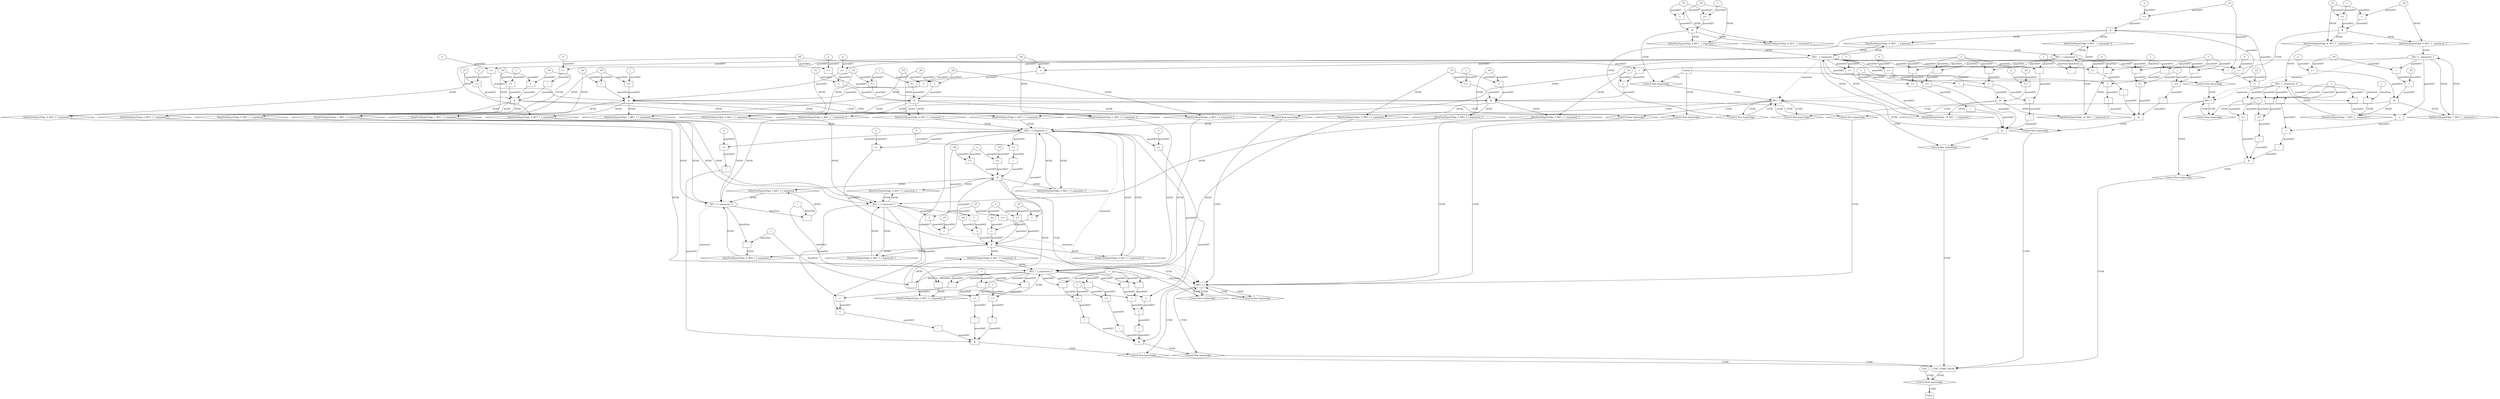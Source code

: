 // Horn Graph
digraph {
	"xxxREC_f_f___REC__f_0xxxdataFlow_0_node_0" [label="_P4"  nodeName="xxxREC_f_f___REC__f_0xxxdataFlow_0_node_0" class=symbolicConstant GNNNodeID=6]
	"xxxREC_f_f___REC__f_0xxxdataFlow1_node_0" [label="_P0"  nodeName="xxxREC_f_f___REC__f_0xxxdataFlow1_node_0" class=symbolicConstant GNNNodeID=7]
	"xxxREC_f_f___REC__f_0xxxdataFlow2_node_0" [label="_P3"  nodeName="xxxREC_f_f___REC__f_0xxxdataFlow2_node_0" class=symbolicConstant GNNNodeID=8]
	"xxxREC_f_f___REC__f_0xxxguard_0_node_0" [label=">="  nodeName="xxxREC_f_f___REC__f_0xxxguard_0_node_0" class=Operator GNNNodeID=9 shape=rect]
	"xxxREC_f_f___REC__f_0xxxguard_0_node_1" [label="1"  nodeName="xxxREC_f_f___REC__f_0xxxguard_0_node_1" class=IdealInt GNNNodeID=10]
		"xxxREC_f_f___REC__f_0xxxguard_0_node_1" -> "xxxREC_f_f___REC__f_0xxxguard_0_node_0" [ label="guardAST"]
		"xxxREC_f_f___REC__f_0xxxdataFlow_0_node_0" -> "xxxREC_f_f___REC__f_0xxxguard_0_node_0" [ label="guardAST"]
	"xxxREC_f_f___REC__f_0xxxguard1_node_0" [label=">="  nodeName="xxxREC_f_f___REC__f_0xxxguard1_node_0" class=Operator GNNNodeID=11 shape=rect]
	"xxxREC_f_f___REC__f_0xxxguard1_node_2" [label="2"  nodeName="xxxREC_f_f___REC__f_0xxxguard1_node_2" class=IdealInt GNNNodeID=12]
		"xxxREC_f_f___REC__f_0xxxdataFlow2_node_0" -> "xxxREC_f_f___REC__f_0xxxguard1_node_0" [ label="guardAST"]
		"xxxREC_f_f___REC__f_0xxxguard1_node_2" -> "xxxREC_f_f___REC__f_0xxxguard1_node_0" [ label="guardAST"]
	"xxxREC_f_f___REC__f_0xxxguard2_node_0" [label="!"  nodeName="xxxREC_f_f___REC__f_0xxxguard2_node_0" class=Operator GNNNodeID=13 shape=rect]
	"xxxREC_f_f___REC__f_0xxxguard2_node_1" [label=">="  nodeName="xxxREC_f_f___REC__f_0xxxguard2_node_1" class=Operator GNNNodeID=14 shape=rect]
	"xxxREC_f_f___REC__f_0xxxguard2_node_3" [label="0"  nodeName="xxxREC_f_f___REC__f_0xxxguard2_node_3" class=IdealInt GNNNodeID=15]
		"xxxREC_f_f___REC__f_0xxxguard2_node_1" -> "xxxREC_f_f___REC__f_0xxxguard2_node_0" [ label="guardAST"]
		"REC__f_argument_1" -> "xxxREC_f_f___REC__f_0xxxguard2_node_1" [ label="guardAST"]
		"xxxREC_f_f___REC__f_0xxxguard2_node_3" -> "xxxREC_f_f___REC__f_0xxxguard2_node_1" [ label="guardAST"]
	"xxxREC_f_f___REC__f_0xxxguard3_node_0" [label="="  nodeName="xxxREC_f_f___REC__f_0xxxguard3_node_0" class=Operator GNNNodeID=16 shape=rect]
		"xxxREC_f_f___REC__f_0xxxdataFlow1_node_0" -> "xxxREC_f_f___REC__f_0xxxguard3_node_0" [ label="guardAST"]
		"xxxREC_f_f___REC__f_0xxxdataFlow_0_node_0" -> "xxxREC_f_f___REC__f_0xxxguard3_node_0" [ label="guardAST"]
	"xxxREC_f_f___REC__f_1xxxdataFlow_0_node_0" [label="_P5"  nodeName="xxxREC_f_f___REC__f_1xxxdataFlow_0_node_0" class=symbolicConstant GNNNodeID=17]
	"xxxREC_f_f___REC__f_1xxxdataFlow1_node_0" [label="_P0"  nodeName="xxxREC_f_f___REC__f_1xxxdataFlow1_node_0" class=symbolicConstant GNNNodeID=18]
	"xxxREC_f_f___REC__f_1xxxdataFlow2_node_0" [label="_P4"  nodeName="xxxREC_f_f___REC__f_1xxxdataFlow2_node_0" class=symbolicConstant GNNNodeID=19]
	"xxxREC_f_f___REC__f_1xxxdataFlow3_node_0" [label="_P3"  nodeName="xxxREC_f_f___REC__f_1xxxdataFlow3_node_0" class=symbolicConstant GNNNodeID=20]
	"xxxREC_f_f___REC__f_1xxxguard_0_node_0" [label="="  nodeName="xxxREC_f_f___REC__f_1xxxguard_0_node_0" class=Operator GNNNodeID=21 shape=rect]
		"xxxREC_f_f___REC__f_1xxxdataFlow1_node_0" -> "xxxREC_f_f___REC__f_1xxxguard_0_node_0" [ label="guardAST"]
		"xxxREC_f_f___REC__f_1xxxdataFlow_0_node_0" -> "xxxREC_f_f___REC__f_1xxxguard_0_node_0" [ label="guardAST"]
	"xxxREC_f_f___REC__f_1xxxguard1_node_0" [label="="  nodeName="xxxREC_f_f___REC__f_1xxxguard1_node_0" class=Operator GNNNodeID=22 shape=rect]
	"xxxREC_f_f___REC__f_1xxxguard1_node_1" [label="+"  nodeName="xxxREC_f_f___REC__f_1xxxguard1_node_1" class=Operator GNNNodeID=23 shape=rect]
		"xxxREC_f_f___REC__f_1xxxguard1_node_1" -> "xxxREC_f_f___REC__f_1xxxguard1_node_0" [ label="guardAST"]
		"xxxREC_f_f___REC__f_1xxxdataFlow3_node_0" -> "xxxREC_f_f___REC__f_1xxxguard1_node_0" [ label="guardAST"]
		"xxxREC_f_f___REC__f_1xxxdataFlow2_node_0" -> "xxxREC_f_f___REC__f_1xxxguard1_node_1" [ label="guardAST"]
		"REC__f_argument_1" -> "xxxREC_f_f___REC__f_1xxxguard1_node_1" [ label="guardAST"]
	"xxxREC_f_f___REC__f_1xxxguard2_node_0" [label=">="  nodeName="xxxREC_f_f___REC__f_1xxxguard2_node_0" class=Operator GNNNodeID=24 shape=rect]
	"xxxREC_f_f___REC__f_1xxxguard2_node_2" [label="2"  nodeName="xxxREC_f_f___REC__f_1xxxguard2_node_2" class=IdealInt GNNNodeID=25]
		"xxxREC_f_f___REC__f_1xxxdataFlow2_node_0" -> "xxxREC_f_f___REC__f_1xxxguard2_node_0" [ label="guardAST"]
		"xxxREC_f_f___REC__f_1xxxguard2_node_2" -> "xxxREC_f_f___REC__f_1xxxguard2_node_0" [ label="guardAST"]
	"xxxREC_f_f___REC__f_1xxxguard3_node_0" [label=">="  nodeName="xxxREC_f_f___REC__f_1xxxguard3_node_0" class=Operator GNNNodeID=26 shape=rect]
	"xxxREC_f_f___REC__f_1xxxguard3_node_1" [label="1"  nodeName="xxxREC_f_f___REC__f_1xxxguard3_node_1" class=IdealInt GNNNodeID=27]
		"xxxREC_f_f___REC__f_1xxxguard3_node_1" -> "xxxREC_f_f___REC__f_1xxxguard3_node_0" [ label="guardAST"]
		"xxxREC_f_f___REC__f_1xxxdataFlow_0_node_0" -> "xxxREC_f_f___REC__f_1xxxguard3_node_0" [ label="guardAST"]
	"xxxREC_f_f___REC__f_1xxxguard4_node_0" [label=">="  nodeName="xxxREC_f_f___REC__f_1xxxguard4_node_0" class=Operator GNNNodeID=28 shape=rect]
	"xxxREC_f_f___REC__f_1xxxguard4_node_2" [label="0"  nodeName="xxxREC_f_f___REC__f_1xxxguard4_node_2" class=IdealInt GNNNodeID=29]
		"REC__f_argument_1" -> "xxxREC_f_f___REC__f_1xxxguard4_node_0" [ label="guardAST"]
		"xxxREC_f_f___REC__f_1xxxguard4_node_2" -> "xxxREC_f_f___REC__f_1xxxguard4_node_0" [ label="guardAST"]
	"xxxREC_f_f___Initial_2xxxdataFlow_0_node_0" [label="_P3"  nodeName="xxxREC_f_f___Initial_2xxxdataFlow_0_node_0" class=symbolicConstant GNNNodeID=30]
	"xxxREC_f_f___Initial_2xxxdataFlow1_node_0" [label="_P1"  nodeName="xxxREC_f_f___Initial_2xxxdataFlow1_node_0" class=symbolicConstant GNNNodeID=31]
	"xxxREC_f_f___Initial_2xxxdataFlow2_node_0" [label="_P2"  nodeName="xxxREC_f_f___Initial_2xxxdataFlow2_node_0" class=symbolicConstant GNNNodeID=32]
	"xxxREC_f_f___Initial_2xxxdataFlow3_node_0" [label="_P0"  nodeName="xxxREC_f_f___Initial_2xxxdataFlow3_node_0" class=symbolicConstant GNNNodeID=33]
	"xxxREC_f_f___Initial_2xxxguard_0_node_0" [label=">="  nodeName="xxxREC_f_f___Initial_2xxxguard_0_node_0" class=Operator GNNNodeID=34 shape=rect]
	"xxxREC_f_f___Initial_2xxxguard_0_node_1" [label="1"  nodeName="xxxREC_f_f___Initial_2xxxguard_0_node_1" class=IdealInt GNNNodeID=35]
		"xxxREC_f_f___Initial_2xxxguard_0_node_1" -> "xxxREC_f_f___Initial_2xxxguard_0_node_0" [ label="guardAST"]
		"xxxREC_f_f___Initial_2xxxdataFlow2_node_0" -> "xxxREC_f_f___Initial_2xxxguard_0_node_0" [ label="guardAST"]
	"xxxREC_f_f___Initial_2xxxguard1_node_0" [label=">="  nodeName="xxxREC_f_f___Initial_2xxxguard1_node_0" class=Operator GNNNodeID=36 shape=rect]
		"xxxREC_f_f___Initial_2xxxguard_0_node_1" -> "xxxREC_f_f___Initial_2xxxguard1_node_0" [ label="guardAST"]
		"xxxREC_f_f___Initial_2xxxdataFlow_0_node_0" -> "xxxREC_f_f___Initial_2xxxguard1_node_0" [ label="guardAST"]
	"xxxREC_f_f___Initial_2xxxguard2_node_0" [label="="  nodeName="xxxREC_f_f___Initial_2xxxguard2_node_0" class=Operator GNNNodeID=37 shape=rect]
		"xxxREC_f_f___Initial_2xxxdataFlow3_node_0" -> "xxxREC_f_f___Initial_2xxxguard2_node_0" [ label="guardAST"]
		"xxxREC_f_f___Initial_2xxxdataFlow2_node_0" -> "xxxREC_f_f___Initial_2xxxguard2_node_0" [ label="guardAST"]
	"xxxREC_f_f___Initial_2xxxguard3_node_0" [label="="  nodeName="xxxREC_f_f___Initial_2xxxguard3_node_0" class=Operator GNNNodeID=38 shape=rect]
		"xxxREC_f_f___Initial_2xxxdataFlow1_node_0" -> "xxxREC_f_f___Initial_2xxxguard3_node_0" [ label="guardAST"]
		"xxxREC_f_f___Initial_2xxxdataFlow_0_node_0" -> "xxxREC_f_f___Initial_2xxxguard3_node_0" [ label="guardAST"]
	"xxxREC_f_f___REC_f_f_3xxxdataFlow_0_node_0" [label="-"  nodeName="xxxREC_f_f___REC_f_f_3xxxdataFlow_0_node_0" class=Operator GNNNodeID=39 shape=rect]
	"xxxREC_f_f___REC_f_f_3xxxdataFlow_0_node_2" [label="1"  nodeName="xxxREC_f_f___REC_f_f_3xxxdataFlow_0_node_2" class=IdealInt GNNNodeID=40]
		"REC_f_f_argument_0" -> "xxxREC_f_f___REC_f_f_3xxxdataFlow_0_node_0" [ label="dataFlow"]
		"xxxREC_f_f___REC_f_f_3xxxdataFlow_0_node_2" -> "xxxREC_f_f___REC_f_f_3xxxdataFlow_0_node_0" [ label="dataFlow"]
	"xxxREC_f_f___REC_f_f_3xxxdataFlow2_node_0" [label="-"  nodeName="xxxREC_f_f___REC_f_f_3xxxdataFlow2_node_0" class=Operator GNNNodeID=41 shape=rect]
		"REC_f_f_argument_2" -> "xxxREC_f_f___REC_f_f_3xxxdataFlow2_node_0" [ label="dataFlow"]
		"xxxREC_f_f___REC_f_f_3xxxdataFlow_0_node_2" -> "xxxREC_f_f___REC_f_f_3xxxdataFlow2_node_0" [ label="dataFlow"]
	"xxxREC_f_f___REC_f_f_3xxxguard_0_node_0" [label=">="  nodeName="xxxREC_f_f___REC_f_f_3xxxguard_0_node_0" class=Operator GNNNodeID=42 shape=rect]
	"xxxREC_f_f___REC_f_f_3xxxguard_0_node_1" [label="_P4"  nodeName="xxxREC_f_f___REC_f_f_3xxxguard_0_node_1" class=symbolicConstant GNNNodeID=43]
	"xxxREC_f_f___REC_f_f_3xxxguard_0_node_2" [label="2"  nodeName="xxxREC_f_f___REC_f_f_3xxxguard_0_node_2" class=IdealInt GNNNodeID=44]
		"xxxREC_f_f___REC_f_f_3xxxguard_0_node_1" -> "xxxREC_f_f___REC_f_f_3xxxguard_0_node_0" [ label="guardAST"]
		"xxxREC_f_f___REC_f_f_3xxxguard_0_node_2" -> "xxxREC_f_f___REC_f_f_3xxxguard_0_node_0" [ label="guardAST"]
	"xxxREC_f_f___REC_f_f_3xxxguard1_node_0" [label=">="  nodeName="xxxREC_f_f___REC_f_f_3xxxguard1_node_0" class=Operator GNNNodeID=45 shape=rect]
	"xxxREC_f_f___REC_f_f_3xxxguard1_node_1" [label="_P6"  nodeName="xxxREC_f_f___REC_f_f_3xxxguard1_node_1" class=symbolicConstant GNNNodeID=46]
		"xxxREC_f_f___REC_f_f_3xxxguard1_node_1" -> "xxxREC_f_f___REC_f_f_3xxxguard1_node_0" [ label="guardAST"]
		"xxxREC_f_f___REC_f_f_3xxxguard_0_node_2" -> "xxxREC_f_f___REC_f_f_3xxxguard1_node_0" [ label="guardAST"]
	"xxxREC_f_f___REC_f_f_3xxxguard2_node_0" [label="!"  nodeName="xxxREC_f_f___REC_f_f_3xxxguard2_node_0" class=Operator GNNNodeID=47 shape=rect]
	"xxxREC_f_f___REC_f_f_3xxxguard2_node_1" [label=">="  nodeName="xxxREC_f_f___REC_f_f_3xxxguard2_node_1" class=Operator GNNNodeID=48 shape=rect]
	"xxxREC_f_f___REC_f_f_3xxxguard2_node_3" [label="0"  nodeName="xxxREC_f_f___REC_f_f_3xxxguard2_node_3" class=IdealInt GNNNodeID=49]
		"xxxREC_f_f___REC_f_f_3xxxguard2_node_1" -> "xxxREC_f_f___REC_f_f_3xxxguard2_node_0" [ label="guardAST"]
		"REC_f_f_argument_3" -> "xxxREC_f_f___REC_f_f_3xxxguard2_node_1" [ label="guardAST"]
		"xxxREC_f_f___REC_f_f_3xxxguard2_node_3" -> "xxxREC_f_f___REC_f_f_3xxxguard2_node_1" [ label="guardAST"]
	"xxxREC_f_f___REC_f_f_3xxxguard3_node_0" [label="="  nodeName="xxxREC_f_f___REC_f_f_3xxxguard3_node_0" class=Operator GNNNodeID=50 shape=rect]
	"xxxREC_f_f___REC_f_f_3xxxguard3_node_1" [label="+"  nodeName="xxxREC_f_f___REC_f_f_3xxxguard3_node_1" class=Operator GNNNodeID=51 shape=rect]
	"xxxREC_f_f___REC_f_f_3xxxguard3_node_4" [label="_P5"  nodeName="xxxREC_f_f___REC_f_f_3xxxguard3_node_4" class=symbolicConstant GNNNodeID=52]
		"xxxREC_f_f___REC_f_f_3xxxguard3_node_1" -> "xxxREC_f_f___REC_f_f_3xxxguard3_node_0" [ label="guardAST"]
		"xxxREC_f_f___REC_f_f_3xxxguard3_node_4" -> "xxxREC_f_f___REC_f_f_3xxxguard3_node_0" [ label="guardAST"]
		"xxxREC_f_f___REC_f_f_3xxxguard1_node_1" -> "xxxREC_f_f___REC_f_f_3xxxguard3_node_1" [ label="guardAST"]
		"REC_f_f_argument_1" -> "xxxREC_f_f___REC_f_f_3xxxguard3_node_1" [ label="guardAST"]
	"xxxREC_f_f___REC_f_f_4xxxdataFlow_0_node_0" [label="-"  nodeName="xxxREC_f_f___REC_f_f_4xxxdataFlow_0_node_0" class=Operator GNNNodeID=53 shape=rect]
	"xxxREC_f_f___REC_f_f_4xxxdataFlow_0_node_2" [label="1"  nodeName="xxxREC_f_f___REC_f_f_4xxxdataFlow_0_node_2" class=IdealInt GNNNodeID=54]
		"REC_f_f_argument_0" -> "xxxREC_f_f___REC_f_f_4xxxdataFlow_0_node_0" [ label="dataFlow"]
		"xxxREC_f_f___REC_f_f_4xxxdataFlow_0_node_2" -> "xxxREC_f_f___REC_f_f_4xxxdataFlow_0_node_0" [ label="dataFlow"]
	"xxxREC_f_f___REC_f_f_4xxxdataFlow2_node_0" [label="-"  nodeName="xxxREC_f_f___REC_f_f_4xxxdataFlow2_node_0" class=Operator GNNNodeID=55 shape=rect]
		"REC_f_f_argument_2" -> "xxxREC_f_f___REC_f_f_4xxxdataFlow2_node_0" [ label="dataFlow"]
		"xxxREC_f_f___REC_f_f_4xxxdataFlow_0_node_2" -> "xxxREC_f_f___REC_f_f_4xxxdataFlow2_node_0" [ label="dataFlow"]
	"xxxREC_f_f___REC_f_f_4xxxguard_0_node_0" [label="="  nodeName="xxxREC_f_f___REC_f_f_4xxxguard_0_node_0" class=Operator GNNNodeID=56 shape=rect]
	"xxxREC_f_f___REC_f_f_4xxxguard_0_node_1" [label="+"  nodeName="xxxREC_f_f___REC_f_f_4xxxguard_0_node_1" class=Operator GNNNodeID=57 shape=rect]
	"xxxREC_f_f___REC_f_f_4xxxguard_0_node_2" [label="_P5"  nodeName="xxxREC_f_f___REC_f_f_4xxxguard_0_node_2" class=symbolicConstant GNNNodeID=58]
	"xxxREC_f_f___REC_f_f_4xxxguard_0_node_4" [label="_P4"  nodeName="xxxREC_f_f___REC_f_f_4xxxguard_0_node_4" class=symbolicConstant GNNNodeID=59]
		"xxxREC_f_f___REC_f_f_4xxxguard_0_node_1" -> "xxxREC_f_f___REC_f_f_4xxxguard_0_node_0" [ label="guardAST"]
		"xxxREC_f_f___REC_f_f_4xxxguard_0_node_4" -> "xxxREC_f_f___REC_f_f_4xxxguard_0_node_0" [ label="guardAST"]
		"xxxREC_f_f___REC_f_f_4xxxguard_0_node_2" -> "xxxREC_f_f___REC_f_f_4xxxguard_0_node_1" [ label="guardAST"]
		"REC_f_f_argument_3" -> "xxxREC_f_f___REC_f_f_4xxxguard_0_node_1" [ label="guardAST"]
	"xxxREC_f_f___REC_f_f_4xxxguard1_node_0" [label="="  nodeName="xxxREC_f_f___REC_f_f_4xxxguard1_node_0" class=Operator GNNNodeID=60 shape=rect]
	"xxxREC_f_f___REC_f_f_4xxxguard1_node_1" [label="+"  nodeName="xxxREC_f_f___REC_f_f_4xxxguard1_node_1" class=Operator GNNNodeID=61 shape=rect]
	"xxxREC_f_f___REC_f_f_4xxxguard1_node_2" [label="_P7"  nodeName="xxxREC_f_f___REC_f_f_4xxxguard1_node_2" class=symbolicConstant GNNNodeID=62]
	"xxxREC_f_f___REC_f_f_4xxxguard1_node_4" [label="_P6"  nodeName="xxxREC_f_f___REC_f_f_4xxxguard1_node_4" class=symbolicConstant GNNNodeID=63]
		"xxxREC_f_f___REC_f_f_4xxxguard1_node_1" -> "xxxREC_f_f___REC_f_f_4xxxguard1_node_0" [ label="guardAST"]
		"xxxREC_f_f___REC_f_f_4xxxguard1_node_4" -> "xxxREC_f_f___REC_f_f_4xxxguard1_node_0" [ label="guardAST"]
		"xxxREC_f_f___REC_f_f_4xxxguard1_node_2" -> "xxxREC_f_f___REC_f_f_4xxxguard1_node_1" [ label="guardAST"]
		"REC_f_f_argument_1" -> "xxxREC_f_f___REC_f_f_4xxxguard1_node_1" [ label="guardAST"]
	"xxxREC_f_f___REC_f_f_4xxxguard2_node_0" [label=">="  nodeName="xxxREC_f_f___REC_f_f_4xxxguard2_node_0" class=Operator GNNNodeID=64 shape=rect]
	"xxxREC_f_f___REC_f_f_4xxxguard2_node_2" [label="2"  nodeName="xxxREC_f_f___REC_f_f_4xxxguard2_node_2" class=IdealInt GNNNodeID=65]
		"xxxREC_f_f___REC_f_f_4xxxguard_0_node_2" -> "xxxREC_f_f___REC_f_f_4xxxguard2_node_0" [ label="guardAST"]
		"xxxREC_f_f___REC_f_f_4xxxguard2_node_2" -> "xxxREC_f_f___REC_f_f_4xxxguard2_node_0" [ label="guardAST"]
	"xxxREC_f_f___REC_f_f_4xxxguard3_node_0" [label=">="  nodeName="xxxREC_f_f___REC_f_f_4xxxguard3_node_0" class=Operator GNNNodeID=66 shape=rect]
		"xxxREC_f_f___REC_f_f_4xxxguard1_node_2" -> "xxxREC_f_f___REC_f_f_4xxxguard3_node_0" [ label="guardAST"]
		"xxxREC_f_f___REC_f_f_4xxxguard2_node_2" -> "xxxREC_f_f___REC_f_f_4xxxguard3_node_0" [ label="guardAST"]
	"xxxREC_f_f___REC_f_f_4xxxguard4_node_0" [label=">="  nodeName="xxxREC_f_f___REC_f_f_4xxxguard4_node_0" class=Operator GNNNodeID=67 shape=rect]
	"xxxREC_f_f___REC_f_f_4xxxguard4_node_2" [label="0"  nodeName="xxxREC_f_f___REC_f_f_4xxxguard4_node_2" class=IdealInt GNNNodeID=68]
		"REC_f_f_argument_3" -> "xxxREC_f_f___REC_f_f_4xxxguard4_node_0" [ label="guardAST"]
		"xxxREC_f_f___REC_f_f_4xxxguard4_node_2" -> "xxxREC_f_f___REC_f_f_4xxxguard4_node_0" [ label="guardAST"]
	"xxxREC_f_f___REC_f__5xxxdataFlow_0_node_0" [label="_P5"  nodeName="xxxREC_f_f___REC_f__5xxxdataFlow_0_node_0" class=symbolicConstant GNNNodeID=71]
	"xxxREC_f_f___REC_f__5xxxdataFlow1_node_0" [label="_P4"  nodeName="xxxREC_f_f___REC_f__5xxxdataFlow1_node_0" class=symbolicConstant GNNNodeID=72]
	"xxxREC_f_f___REC_f__5xxxdataFlow2_node_0" [label="_P3"  nodeName="xxxREC_f_f___REC_f__5xxxdataFlow2_node_0" class=symbolicConstant GNNNodeID=73]
	"xxxREC_f_f___REC_f__5xxxdataFlow3_node_0" [label="_P0"  nodeName="xxxREC_f_f___REC_f__5xxxdataFlow3_node_0" class=symbolicConstant GNNNodeID=74]
	"xxxREC_f_f___REC_f__5xxxguard_0_node_0" [label=">="  nodeName="xxxREC_f_f___REC_f__5xxxguard_0_node_0" class=Operator GNNNodeID=75 shape=rect]
	"xxxREC_f_f___REC_f__5xxxguard_0_node_1" [label="1"  nodeName="xxxREC_f_f___REC_f__5xxxguard_0_node_1" class=IdealInt GNNNodeID=76]
		"xxxREC_f_f___REC_f__5xxxguard_0_node_1" -> "xxxREC_f_f___REC_f__5xxxguard_0_node_0" [ label="guardAST"]
		"xxxREC_f_f___REC_f__5xxxdataFlow2_node_0" -> "xxxREC_f_f___REC_f__5xxxguard_0_node_0" [ label="guardAST"]
	"xxxREC_f_f___REC_f__5xxxguard1_node_0" [label=">="  nodeName="xxxREC_f_f___REC_f__5xxxguard1_node_0" class=Operator GNNNodeID=77 shape=rect]
	"xxxREC_f_f___REC_f__5xxxguard1_node_2" [label="2"  nodeName="xxxREC_f_f___REC_f__5xxxguard1_node_2" class=IdealInt GNNNodeID=78]
		"xxxREC_f_f___REC_f__5xxxdataFlow_0_node_0" -> "xxxREC_f_f___REC_f__5xxxguard1_node_0" [ label="guardAST"]
		"xxxREC_f_f___REC_f__5xxxguard1_node_2" -> "xxxREC_f_f___REC_f__5xxxguard1_node_0" [ label="guardAST"]
	"xxxREC_f_f___REC_f__5xxxguard2_node_0" [label="="  nodeName="xxxREC_f_f___REC_f__5xxxguard2_node_0" class=Operator GNNNodeID=79 shape=rect]
	"xxxREC_f_f___REC_f__5xxxguard2_node_1" [label="+"  nodeName="xxxREC_f_f___REC_f__5xxxguard2_node_1" class=Operator GNNNodeID=80 shape=rect]
		"xxxREC_f_f___REC_f__5xxxguard2_node_1" -> "xxxREC_f_f___REC_f__5xxxguard2_node_0" [ label="guardAST"]
		"xxxREC_f_f___REC_f__5xxxdataFlow1_node_0" -> "xxxREC_f_f___REC_f__5xxxguard2_node_0" [ label="guardAST"]
		"xxxREC_f_f___REC_f__5xxxdataFlow_0_node_0" -> "xxxREC_f_f___REC_f__5xxxguard2_node_1" [ label="guardAST"]
		"REC_f__argument_1" -> "xxxREC_f_f___REC_f__5xxxguard2_node_1" [ label="guardAST"]
	"xxxREC_f_f___REC_f__5xxxguard3_node_0" [label="="  nodeName="xxxREC_f_f___REC_f__5xxxguard3_node_0" class=Operator GNNNodeID=81 shape=rect]
		"xxxREC_f_f___REC_f__5xxxdataFlow3_node_0" -> "xxxREC_f_f___REC_f__5xxxguard3_node_0" [ label="guardAST"]
		"xxxREC_f_f___REC_f__5xxxdataFlow2_node_0" -> "xxxREC_f_f___REC_f__5xxxguard3_node_0" [ label="guardAST"]
	"xxxREC_f____Initial_6xxxdataFlow_0_node_0" [label="_P1"  nodeName="xxxREC_f____Initial_6xxxdataFlow_0_node_0" class=symbolicConstant GNNNodeID=82]
	"xxxREC_f____Initial_6xxxdataFlow1_node_0" [label="_P0"  nodeName="xxxREC_f____Initial_6xxxdataFlow1_node_0" class=symbolicConstant GNNNodeID=83]
	"xxxREC_f____Initial_6xxxguard_0_node_0" [label=">="  nodeName="xxxREC_f____Initial_6xxxguard_0_node_0" class=Operator GNNNodeID=84 shape=rect]
	"xxxREC_f____Initial_6xxxguard_0_node_1" [label="1"  nodeName="xxxREC_f____Initial_6xxxguard_0_node_1" class=IdealInt GNNNodeID=85]
		"xxxREC_f____Initial_6xxxguard_0_node_1" -> "xxxREC_f____Initial_6xxxguard_0_node_0" [ label="guardAST"]
		"xxxREC_f____Initial_6xxxdataFlow_0_node_0" -> "xxxREC_f____Initial_6xxxguard_0_node_0" [ label="guardAST"]
	"xxxREC_f____Initial_6xxxguard1_node_0" [label="="  nodeName="xxxREC_f____Initial_6xxxguard1_node_0" class=Operator GNNNodeID=86 shape=rect]
		"xxxREC_f____Initial_6xxxdataFlow1_node_0" -> "xxxREC_f____Initial_6xxxguard1_node_0" [ label="guardAST"]
		"xxxREC_f____Initial_6xxxdataFlow_0_node_0" -> "xxxREC_f____Initial_6xxxguard1_node_0" [ label="guardAST"]
	"xxxREC_f____REC_f__7xxxdataFlow_0_node_0" [label="-"  nodeName="xxxREC_f____REC_f__7xxxdataFlow_0_node_0" class=Operator GNNNodeID=87 shape=rect]
	"xxxREC_f____REC_f__7xxxdataFlow_0_node_2" [label="1"  nodeName="xxxREC_f____REC_f__7xxxdataFlow_0_node_2" class=IdealInt GNNNodeID=88]
		"REC_f__argument_0" -> "xxxREC_f____REC_f__7xxxdataFlow_0_node_0" [ label="dataFlow"]
		"xxxREC_f____REC_f__7xxxdataFlow_0_node_2" -> "xxxREC_f____REC_f__7xxxdataFlow_0_node_0" [ label="dataFlow"]
	"xxxREC_f____REC_f__7xxxguard_0_node_0" [label=">="  nodeName="xxxREC_f____REC_f__7xxxguard_0_node_0" class=Operator GNNNodeID=89 shape=rect]
	"xxxREC_f____REC_f__7xxxguard_0_node_1" [label="_P3"  nodeName="xxxREC_f____REC_f__7xxxguard_0_node_1" class=symbolicConstant GNNNodeID=90]
	"xxxREC_f____REC_f__7xxxguard_0_node_2" [label="2"  nodeName="xxxREC_f____REC_f__7xxxguard_0_node_2" class=IdealInt GNNNodeID=91]
		"xxxREC_f____REC_f__7xxxguard_0_node_1" -> "xxxREC_f____REC_f__7xxxguard_0_node_0" [ label="guardAST"]
		"xxxREC_f____REC_f__7xxxguard_0_node_2" -> "xxxREC_f____REC_f__7xxxguard_0_node_0" [ label="guardAST"]
	"xxxREC_f____REC_f__7xxxguard1_node_0" [label="="  nodeName="xxxREC_f____REC_f__7xxxguard1_node_0" class=Operator GNNNodeID=92 shape=rect]
	"xxxREC_f____REC_f__7xxxguard1_node_1" [label="+"  nodeName="xxxREC_f____REC_f__7xxxguard1_node_1" class=Operator GNNNodeID=93 shape=rect]
	"xxxREC_f____REC_f__7xxxguard1_node_4" [label="_P2"  nodeName="xxxREC_f____REC_f__7xxxguard1_node_4" class=symbolicConstant GNNNodeID=94]
		"xxxREC_f____REC_f__7xxxguard1_node_1" -> "xxxREC_f____REC_f__7xxxguard1_node_0" [ label="guardAST"]
		"xxxREC_f____REC_f__7xxxguard1_node_4" -> "xxxREC_f____REC_f__7xxxguard1_node_0" [ label="guardAST"]
		"xxxREC_f____REC_f__7xxxguard_0_node_1" -> "xxxREC_f____REC_f__7xxxguard1_node_1" [ label="guardAST"]
		"REC_f__argument_1" -> "xxxREC_f____REC_f__7xxxguard1_node_1" [ label="guardAST"]
	"xxxREC__f___Initial_8xxxdataFlow_0_node_0" [label="_P1"  nodeName="xxxREC__f___Initial_8xxxdataFlow_0_node_0" class=symbolicConstant GNNNodeID=95]
	"xxxREC__f___Initial_8xxxdataFlow1_node_0" [label="_P0"  nodeName="xxxREC__f___Initial_8xxxdataFlow1_node_0" class=symbolicConstant GNNNodeID=96]
	"xxxREC__f___Initial_8xxxguard_0_node_0" [label=">="  nodeName="xxxREC__f___Initial_8xxxguard_0_node_0" class=Operator GNNNodeID=97 shape=rect]
	"xxxREC__f___Initial_8xxxguard_0_node_1" [label="1"  nodeName="xxxREC__f___Initial_8xxxguard_0_node_1" class=IdealInt GNNNodeID=98]
		"xxxREC__f___Initial_8xxxguard_0_node_1" -> "xxxREC__f___Initial_8xxxguard_0_node_0" [ label="guardAST"]
		"xxxREC__f___Initial_8xxxdataFlow_0_node_0" -> "xxxREC__f___Initial_8xxxguard_0_node_0" [ label="guardAST"]
	"xxxREC__f___Initial_8xxxguard1_node_0" [label="="  nodeName="xxxREC__f___Initial_8xxxguard1_node_0" class=Operator GNNNodeID=99 shape=rect]
		"xxxREC__f___Initial_8xxxdataFlow1_node_0" -> "xxxREC__f___Initial_8xxxguard1_node_0" [ label="guardAST"]
		"xxxREC__f___Initial_8xxxdataFlow_0_node_0" -> "xxxREC__f___Initial_8xxxguard1_node_0" [ label="guardAST"]
	"xxxREC__f___REC__f_9xxxdataFlow_0_node_0" [label="-"  nodeName="xxxREC__f___REC__f_9xxxdataFlow_0_node_0" class=Operator GNNNodeID=100 shape=rect]
	"xxxREC__f___REC__f_9xxxdataFlow_0_node_2" [label="1"  nodeName="xxxREC__f___REC__f_9xxxdataFlow_0_node_2" class=IdealInt GNNNodeID=101]
		"REC__f_argument_0" -> "xxxREC__f___REC__f_9xxxdataFlow_0_node_0" [ label="dataFlow"]
		"xxxREC__f___REC__f_9xxxdataFlow_0_node_2" -> "xxxREC__f___REC__f_9xxxdataFlow_0_node_0" [ label="dataFlow"]
	"xxxREC__f___REC__f_9xxxguard_0_node_0" [label=">="  nodeName="xxxREC__f___REC__f_9xxxguard_0_node_0" class=Operator GNNNodeID=102 shape=rect]
	"xxxREC__f___REC__f_9xxxguard_0_node_1" [label="_P3"  nodeName="xxxREC__f___REC__f_9xxxguard_0_node_1" class=symbolicConstant GNNNodeID=103]
	"xxxREC__f___REC__f_9xxxguard_0_node_2" [label="2"  nodeName="xxxREC__f___REC__f_9xxxguard_0_node_2" class=IdealInt GNNNodeID=104]
		"xxxREC__f___REC__f_9xxxguard_0_node_1" -> "xxxREC__f___REC__f_9xxxguard_0_node_0" [ label="guardAST"]
		"xxxREC__f___REC__f_9xxxguard_0_node_2" -> "xxxREC__f___REC__f_9xxxguard_0_node_0" [ label="guardAST"]
	"xxxREC__f___REC__f_9xxxguard1_node_0" [label=">="  nodeName="xxxREC__f___REC__f_9xxxguard1_node_0" class=Operator GNNNodeID=105 shape=rect]
	"xxxREC__f___REC__f_9xxxguard1_node_2" [label="0"  nodeName="xxxREC__f___REC__f_9xxxguard1_node_2" class=IdealInt GNNNodeID=106]
		"REC__f_argument_1" -> "xxxREC__f___REC__f_9xxxguard1_node_0" [ label="guardAST"]
		"xxxREC__f___REC__f_9xxxguard1_node_2" -> "xxxREC__f___REC__f_9xxxguard1_node_0" [ label="guardAST"]
	"xxxREC__f___REC__f_9xxxguard2_node_0" [label="="  nodeName="xxxREC__f___REC__f_9xxxguard2_node_0" class=Operator GNNNodeID=107 shape=rect]
	"xxxREC__f___REC__f_9xxxguard2_node_1" [label="+"  nodeName="xxxREC__f___REC__f_9xxxguard2_node_1" class=Operator GNNNodeID=108 shape=rect]
	"xxxREC__f___REC__f_9xxxguard2_node_4" [label="_P2"  nodeName="xxxREC__f___REC__f_9xxxguard2_node_4" class=symbolicConstant GNNNodeID=109]
		"xxxREC__f___REC__f_9xxxguard2_node_1" -> "xxxREC__f___REC__f_9xxxguard2_node_0" [ label="guardAST"]
		"xxxREC__f___REC__f_9xxxguard2_node_4" -> "xxxREC__f___REC__f_9xxxguard2_node_0" [ label="guardAST"]
		"xxxREC__f___REC__f_9xxxguard_0_node_1" -> "xxxREC__f___REC__f_9xxxguard2_node_1" [ label="guardAST"]
		"REC__f_argument_1" -> "xxxREC__f___REC__f_9xxxguard2_node_1" [ label="guardAST"]
	"xxxREC__f___REC__f_10xxxdataFlow_0_node_0" [label="-"  nodeName="xxxREC__f___REC__f_10xxxdataFlow_0_node_0" class=Operator GNNNodeID=110 shape=rect]
	"xxxREC__f___REC__f_10xxxdataFlow_0_node_2" [label="1"  nodeName="xxxREC__f___REC__f_10xxxdataFlow_0_node_2" class=IdealInt GNNNodeID=111]
		"REC__f_argument_0" -> "xxxREC__f___REC__f_10xxxdataFlow_0_node_0" [ label="dataFlow"]
		"xxxREC__f___REC__f_10xxxdataFlow_0_node_2" -> "xxxREC__f___REC__f_10xxxdataFlow_0_node_0" [ label="dataFlow"]
	"xxxREC__f___REC__f_10xxxguard_0_node_0" [label=">="  nodeName="xxxREC__f___REC__f_10xxxguard_0_node_0" class=Operator GNNNodeID=112 shape=rect]
	"xxxREC__f___REC__f_10xxxguard_0_node_1" [label="_P2"  nodeName="xxxREC__f___REC__f_10xxxguard_0_node_1" class=symbolicConstant GNNNodeID=113]
	"xxxREC__f___REC__f_10xxxguard_0_node_2" [label="2"  nodeName="xxxREC__f___REC__f_10xxxguard_0_node_2" class=IdealInt GNNNodeID=114]
		"xxxREC__f___REC__f_10xxxguard_0_node_1" -> "xxxREC__f___REC__f_10xxxguard_0_node_0" [ label="guardAST"]
		"xxxREC__f___REC__f_10xxxguard_0_node_2" -> "xxxREC__f___REC__f_10xxxguard_0_node_0" [ label="guardAST"]
	"xxxREC__f___REC__f_10xxxguard1_node_0" [label="!"  nodeName="xxxREC__f___REC__f_10xxxguard1_node_0" class=Operator GNNNodeID=115 shape=rect]
	"xxxREC__f___REC__f_10xxxguard1_node_1" [label=">="  nodeName="xxxREC__f___REC__f_10xxxguard1_node_1" class=Operator GNNNodeID=116 shape=rect]
	"xxxREC__f___REC__f_10xxxguard1_node_3" [label="0"  nodeName="xxxREC__f___REC__f_10xxxguard1_node_3" class=IdealInt GNNNodeID=117]
		"xxxREC__f___REC__f_10xxxguard1_node_1" -> "xxxREC__f___REC__f_10xxxguard1_node_0" [ label="guardAST"]
		"REC__f_argument_1" -> "xxxREC__f___REC__f_10xxxguard1_node_1" [ label="guardAST"]
		"xxxREC__f___REC__f_10xxxguard1_node_3" -> "xxxREC__f___REC__f_10xxxguard1_node_1" [ label="guardAST"]
	"xxxCHC_COMP_FALSE___REC_f__11xxxguard_0_node_0" [label="!"  nodeName="xxxCHC_COMP_FALSE___REC_f__11xxxguard_0_node_0" class=Operator GNNNodeID=118 shape=rect]
	"xxxCHC_COMP_FALSE___REC_f__11xxxguard_0_node_1" [label="="  nodeName="xxxCHC_COMP_FALSE___REC_f__11xxxguard_0_node_1" class=Operator GNNNodeID=119 shape=rect]
	"xxxCHC_COMP_FALSE___REC_f__11xxxguard_0_node_2" [label="+"  nodeName="xxxCHC_COMP_FALSE___REC_f__11xxxguard_0_node_2" class=Operator GNNNodeID=120 shape=rect]
	"xxxCHC_COMP_FALSE___REC_f__11xxxguard_0_node_3" [label="-"  nodeName="xxxCHC_COMP_FALSE___REC_f__11xxxguard_0_node_3" class=Operator GNNNodeID=121 shape=rect]
	"xxxCHC_COMP_FALSE___REC_f__11xxxguard_0_node_5" [label="-1"  nodeName="xxxCHC_COMP_FALSE___REC_f__11xxxguard_0_node_5" class=IdealInt GNNNodeID=122]
	"xxxCHC_COMP_FALSE___REC_f__11xxxguard_0_node_7" [label="-"  nodeName="xxxCHC_COMP_FALSE___REC_f__11xxxguard_0_node_7" class=Operator GNNNodeID=123 shape=rect]
		"xxxCHC_COMP_FALSE___REC_f__11xxxguard_0_node_1" -> "xxxCHC_COMP_FALSE___REC_f__11xxxguard_0_node_0" [ label="guardAST"]
		"xxxCHC_COMP_FALSE___REC_f__11xxxguard_0_node_2" -> "xxxCHC_COMP_FALSE___REC_f__11xxxguard_0_node_1" [ label="guardAST"]
		"xxxCHC_COMP_FALSE___REC_f__11xxxguard_0_node_7" -> "xxxCHC_COMP_FALSE___REC_f__11xxxguard_0_node_1" [ label="guardAST"]
		"xxxCHC_COMP_FALSE___REC_f__11xxxguard_0_node_3" -> "xxxCHC_COMP_FALSE___REC_f__11xxxguard_0_node_2" [ label="guardAST"]
		"REC_f__argument_1" -> "xxxCHC_COMP_FALSE___REC_f__11xxxguard_0_node_2" [ label="guardAST"]
		"REC_f__argument_0" -> "xxxCHC_COMP_FALSE___REC_f__11xxxguard_0_node_3" [ label="guardAST"]
		"xxxCHC_COMP_FALSE___REC_f__11xxxguard_0_node_5" -> "xxxCHC_COMP_FALSE___REC_f__11xxxguard_0_node_3" [ label="guardAST"]
		"REC_f__argument_0" -> "xxxCHC_COMP_FALSE___REC_f__11xxxguard_0_node_7" [ label="guardAST"]
		"xxxCHC_COMP_FALSE___REC_f__11xxxguard_0_node_5" -> "xxxCHC_COMP_FALSE___REC_f__11xxxguard_0_node_7" [ label="guardAST"]
	"xxxCHC_COMP_FALSE___REC_f__11xxxguard1_node_0" [label="!"  nodeName="xxxCHC_COMP_FALSE___REC_f__11xxxguard1_node_0" class=Operator GNNNodeID=124 shape=rect]
	"xxxCHC_COMP_FALSE___REC_f__11xxxguard1_node_1" [label=">="  nodeName="xxxCHC_COMP_FALSE___REC_f__11xxxguard1_node_1" class=Operator GNNNodeID=125 shape=rect]
	"xxxCHC_COMP_FALSE___REC_f__11xxxguard1_node_2" [label="1"  nodeName="xxxCHC_COMP_FALSE___REC_f__11xxxguard1_node_2" class=IdealInt GNNNodeID=126]
	"xxxCHC_COMP_FALSE___REC_f__11xxxguard1_node_3" [label="-"  nodeName="xxxCHC_COMP_FALSE___REC_f__11xxxguard1_node_3" class=Operator GNNNodeID=127 shape=rect]
		"xxxCHC_COMP_FALSE___REC_f__11xxxguard1_node_1" -> "xxxCHC_COMP_FALSE___REC_f__11xxxguard1_node_0" [ label="guardAST"]
		"xxxCHC_COMP_FALSE___REC_f__11xxxguard1_node_2" -> "xxxCHC_COMP_FALSE___REC_f__11xxxguard1_node_1" [ label="guardAST"]
		"xxxCHC_COMP_FALSE___REC_f__11xxxguard1_node_3" -> "xxxCHC_COMP_FALSE___REC_f__11xxxguard1_node_1" [ label="guardAST"]
		"REC_f__argument_0" -> "xxxCHC_COMP_FALSE___REC_f__11xxxguard1_node_3" [ label="guardAST"]
		"xxxCHC_COMP_FALSE___REC_f__11xxxguard_0_node_5" -> "xxxCHC_COMP_FALSE___REC_f__11xxxguard1_node_3" [ label="guardAST"]
	"xxxCHC_COMP_FALSE___REC_f__11xxxguard2_node_0" [label=">="  nodeName="xxxCHC_COMP_FALSE___REC_f__11xxxguard2_node_0" class=Operator GNNNodeID=128 shape=rect]
	"xxxCHC_COMP_FALSE___REC_f__11xxxguard2_node_2" [label="-"  nodeName="xxxCHC_COMP_FALSE___REC_f__11xxxguard2_node_2" class=Operator GNNNodeID=129 shape=rect]
		"xxxCHC_COMP_FALSE___REC_f__11xxxguard1_node_2" -> "xxxCHC_COMP_FALSE___REC_f__11xxxguard2_node_0" [ label="guardAST"]
		"xxxCHC_COMP_FALSE___REC_f__11xxxguard2_node_2" -> "xxxCHC_COMP_FALSE___REC_f__11xxxguard2_node_0" [ label="guardAST"]
		"REC_f__argument_0" -> "xxxCHC_COMP_FALSE___REC_f__11xxxguard2_node_2" [ label="guardAST"]
		"xxxCHC_COMP_FALSE___REC_f__11xxxguard_0_node_5" -> "xxxCHC_COMP_FALSE___REC_f__11xxxguard2_node_2" [ label="guardAST"]
	"xxxCHC_COMP_FALSE___REC_f_f_12xxxguard_0_node_0" [label="!"  nodeName="xxxCHC_COMP_FALSE___REC_f_f_12xxxguard_0_node_0" class=Operator GNNNodeID=130 shape=rect]
	"xxxCHC_COMP_FALSE___REC_f_f_12xxxguard_0_node_1" [label="="  nodeName="xxxCHC_COMP_FALSE___REC_f_f_12xxxguard_0_node_1" class=Operator GNNNodeID=131 shape=rect]
	"xxxCHC_COMP_FALSE___REC_f_f_12xxxguard_0_node_2" [label="+"  nodeName="xxxCHC_COMP_FALSE___REC_f_f_12xxxguard_0_node_2" class=Operator GNNNodeID=132 shape=rect]
	"xxxCHC_COMP_FALSE___REC_f_f_12xxxguard_0_node_3" [label="-"  nodeName="xxxCHC_COMP_FALSE___REC_f_f_12xxxguard_0_node_3" class=Operator GNNNodeID=133 shape=rect]
	"xxxCHC_COMP_FALSE___REC_f_f_12xxxguard_0_node_5" [label="-1"  nodeName="xxxCHC_COMP_FALSE___REC_f_f_12xxxguard_0_node_5" class=IdealInt GNNNodeID=134]
	"xxxCHC_COMP_FALSE___REC_f_f_12xxxguard_0_node_7" [label="+"  nodeName="xxxCHC_COMP_FALSE___REC_f_f_12xxxguard_0_node_7" class=Operator GNNNodeID=135 shape=rect]
	"xxxCHC_COMP_FALSE___REC_f_f_12xxxguard_0_node_8" [label="-"  nodeName="xxxCHC_COMP_FALSE___REC_f_f_12xxxguard_0_node_8" class=Operator GNNNodeID=136 shape=rect]
		"xxxCHC_COMP_FALSE___REC_f_f_12xxxguard_0_node_1" -> "xxxCHC_COMP_FALSE___REC_f_f_12xxxguard_0_node_0" [ label="guardAST"]
		"xxxCHC_COMP_FALSE___REC_f_f_12xxxguard_0_node_2" -> "xxxCHC_COMP_FALSE___REC_f_f_12xxxguard_0_node_1" [ label="guardAST"]
		"xxxCHC_COMP_FALSE___REC_f_f_12xxxguard_0_node_7" -> "xxxCHC_COMP_FALSE___REC_f_f_12xxxguard_0_node_1" [ label="guardAST"]
		"xxxCHC_COMP_FALSE___REC_f_f_12xxxguard_0_node_3" -> "xxxCHC_COMP_FALSE___REC_f_f_12xxxguard_0_node_2" [ label="guardAST"]
		"REC_f_f_argument_1" -> "xxxCHC_COMP_FALSE___REC_f_f_12xxxguard_0_node_2" [ label="guardAST"]
		"REC_f_f_argument_2" -> "xxxCHC_COMP_FALSE___REC_f_f_12xxxguard_0_node_3" [ label="guardAST"]
		"xxxCHC_COMP_FALSE___REC_f_f_12xxxguard_0_node_5" -> "xxxCHC_COMP_FALSE___REC_f_f_12xxxguard_0_node_3" [ label="guardAST"]
		"xxxCHC_COMP_FALSE___REC_f_f_12xxxguard_0_node_8" -> "xxxCHC_COMP_FALSE___REC_f_f_12xxxguard_0_node_7" [ label="guardAST"]
		"REC_f_f_argument_3" -> "xxxCHC_COMP_FALSE___REC_f_f_12xxxguard_0_node_7" [ label="guardAST"]
		"REC_f_f_argument_2" -> "xxxCHC_COMP_FALSE___REC_f_f_12xxxguard_0_node_8" [ label="guardAST"]
		"xxxCHC_COMP_FALSE___REC_f_f_12xxxguard_0_node_5" -> "xxxCHC_COMP_FALSE___REC_f_f_12xxxguard_0_node_8" [ label="guardAST"]
	"xxxCHC_COMP_FALSE___REC_f_f_12xxxguard1_node_0" [label="!"  nodeName="xxxCHC_COMP_FALSE___REC_f_f_12xxxguard1_node_0" class=Operator GNNNodeID=137 shape=rect]
	"xxxCHC_COMP_FALSE___REC_f_f_12xxxguard1_node_1" [label=">="  nodeName="xxxCHC_COMP_FALSE___REC_f_f_12xxxguard1_node_1" class=Operator GNNNodeID=138 shape=rect]
	"xxxCHC_COMP_FALSE___REC_f_f_12xxxguard1_node_2" [label="1"  nodeName="xxxCHC_COMP_FALSE___REC_f_f_12xxxguard1_node_2" class=IdealInt GNNNodeID=139]
	"xxxCHC_COMP_FALSE___REC_f_f_12xxxguard1_node_3" [label="-"  nodeName="xxxCHC_COMP_FALSE___REC_f_f_12xxxguard1_node_3" class=Operator GNNNodeID=140 shape=rect]
		"xxxCHC_COMP_FALSE___REC_f_f_12xxxguard1_node_1" -> "xxxCHC_COMP_FALSE___REC_f_f_12xxxguard1_node_0" [ label="guardAST"]
		"xxxCHC_COMP_FALSE___REC_f_f_12xxxguard1_node_2" -> "xxxCHC_COMP_FALSE___REC_f_f_12xxxguard1_node_1" [ label="guardAST"]
		"xxxCHC_COMP_FALSE___REC_f_f_12xxxguard1_node_3" -> "xxxCHC_COMP_FALSE___REC_f_f_12xxxguard1_node_1" [ label="guardAST"]
		"REC_f_f_argument_2" -> "xxxCHC_COMP_FALSE___REC_f_f_12xxxguard1_node_3" [ label="guardAST"]
		"xxxCHC_COMP_FALSE___REC_f_f_12xxxguard_0_node_5" -> "xxxCHC_COMP_FALSE___REC_f_f_12xxxguard1_node_3" [ label="guardAST"]
	"xxxCHC_COMP_FALSE___REC_f_f_12xxxguard2_node_0" [label="!"  nodeName="xxxCHC_COMP_FALSE___REC_f_f_12xxxguard2_node_0" class=Operator GNNNodeID=141 shape=rect]
	"xxxCHC_COMP_FALSE___REC_f_f_12xxxguard2_node_1" [label=">="  nodeName="xxxCHC_COMP_FALSE___REC_f_f_12xxxguard2_node_1" class=Operator GNNNodeID=142 shape=rect]
	"xxxCHC_COMP_FALSE___REC_f_f_12xxxguard2_node_3" [label="-"  nodeName="xxxCHC_COMP_FALSE___REC_f_f_12xxxguard2_node_3" class=Operator GNNNodeID=143 shape=rect]
		"xxxCHC_COMP_FALSE___REC_f_f_12xxxguard2_node_1" -> "xxxCHC_COMP_FALSE___REC_f_f_12xxxguard2_node_0" [ label="guardAST"]
		"xxxCHC_COMP_FALSE___REC_f_f_12xxxguard1_node_2" -> "xxxCHC_COMP_FALSE___REC_f_f_12xxxguard2_node_1" [ label="guardAST"]
		"xxxCHC_COMP_FALSE___REC_f_f_12xxxguard2_node_3" -> "xxxCHC_COMP_FALSE___REC_f_f_12xxxguard2_node_1" [ label="guardAST"]
		"REC_f_f_argument_2" -> "xxxCHC_COMP_FALSE___REC_f_f_12xxxguard2_node_3" [ label="guardAST"]
		"xxxCHC_COMP_FALSE___REC_f_f_12xxxguard_0_node_5" -> "xxxCHC_COMP_FALSE___REC_f_f_12xxxguard2_node_3" [ label="guardAST"]
	"xxxCHC_COMP_FALSE___REC_f_f_12xxxguard3_node_0" [label=">="  nodeName="xxxCHC_COMP_FALSE___REC_f_f_12xxxguard3_node_0" class=Operator GNNNodeID=144 shape=rect]
	"xxxCHC_COMP_FALSE___REC_f_f_12xxxguard3_node_2" [label="0"  nodeName="xxxCHC_COMP_FALSE___REC_f_f_12xxxguard3_node_2" class=IdealInt GNNNodeID=145]
		"REC_f_f_argument_3" -> "xxxCHC_COMP_FALSE___REC_f_f_12xxxguard3_node_0" [ label="guardAST"]
		"xxxCHC_COMP_FALSE___REC_f_f_12xxxguard3_node_2" -> "xxxCHC_COMP_FALSE___REC_f_f_12xxxguard3_node_0" [ label="guardAST"]
	"xxxCHC_COMP_FALSE___REC_f_f_13xxxguard_0_node_0" [label="!"  nodeName="xxxCHC_COMP_FALSE___REC_f_f_13xxxguard_0_node_0" class=Operator GNNNodeID=146 shape=rect]
	"xxxCHC_COMP_FALSE___REC_f_f_13xxxguard_0_node_1" [label="="  nodeName="xxxCHC_COMP_FALSE___REC_f_f_13xxxguard_0_node_1" class=Operator GNNNodeID=147 shape=rect]
	"xxxCHC_COMP_FALSE___REC_f_f_13xxxguard_0_node_2" [label="+"  nodeName="xxxCHC_COMP_FALSE___REC_f_f_13xxxguard_0_node_2" class=Operator GNNNodeID=148 shape=rect]
	"xxxCHC_COMP_FALSE___REC_f_f_13xxxguard_0_node_3" [label="-"  nodeName="xxxCHC_COMP_FALSE___REC_f_f_13xxxguard_0_node_3" class=Operator GNNNodeID=149 shape=rect]
	"xxxCHC_COMP_FALSE___REC_f_f_13xxxguard_0_node_5" [label="-1"  nodeName="xxxCHC_COMP_FALSE___REC_f_f_13xxxguard_0_node_5" class=IdealInt GNNNodeID=150]
		"xxxCHC_COMP_FALSE___REC_f_f_13xxxguard_0_node_1" -> "xxxCHC_COMP_FALSE___REC_f_f_13xxxguard_0_node_0" [ label="guardAST"]
		"xxxCHC_COMP_FALSE___REC_f_f_13xxxguard_0_node_2" -> "xxxCHC_COMP_FALSE___REC_f_f_13xxxguard_0_node_1" [ label="guardAST"]
		"REC_f_f_argument_3" -> "xxxCHC_COMP_FALSE___REC_f_f_13xxxguard_0_node_1" [ label="guardAST"]
		"xxxCHC_COMP_FALSE___REC_f_f_13xxxguard_0_node_3" -> "xxxCHC_COMP_FALSE___REC_f_f_13xxxguard_0_node_2" [ label="guardAST"]
		"REC_f_f_argument_1" -> "xxxCHC_COMP_FALSE___REC_f_f_13xxxguard_0_node_2" [ label="guardAST"]
		"REC_f_f_argument_2" -> "xxxCHC_COMP_FALSE___REC_f_f_13xxxguard_0_node_3" [ label="guardAST"]
		"xxxCHC_COMP_FALSE___REC_f_f_13xxxguard_0_node_5" -> "xxxCHC_COMP_FALSE___REC_f_f_13xxxguard_0_node_3" [ label="guardAST"]
	"xxxCHC_COMP_FALSE___REC_f_f_13xxxguard1_node_0" [label="!"  nodeName="xxxCHC_COMP_FALSE___REC_f_f_13xxxguard1_node_0" class=Operator GNNNodeID=151 shape=rect]
	"xxxCHC_COMP_FALSE___REC_f_f_13xxxguard1_node_1" [label=">="  nodeName="xxxCHC_COMP_FALSE___REC_f_f_13xxxguard1_node_1" class=Operator GNNNodeID=152 shape=rect]
	"xxxCHC_COMP_FALSE___REC_f_f_13xxxguard1_node_2" [label="1"  nodeName="xxxCHC_COMP_FALSE___REC_f_f_13xxxguard1_node_2" class=IdealInt GNNNodeID=153]
	"xxxCHC_COMP_FALSE___REC_f_f_13xxxguard1_node_3" [label="-"  nodeName="xxxCHC_COMP_FALSE___REC_f_f_13xxxguard1_node_3" class=Operator GNNNodeID=154 shape=rect]
		"xxxCHC_COMP_FALSE___REC_f_f_13xxxguard1_node_1" -> "xxxCHC_COMP_FALSE___REC_f_f_13xxxguard1_node_0" [ label="guardAST"]
		"xxxCHC_COMP_FALSE___REC_f_f_13xxxguard1_node_2" -> "xxxCHC_COMP_FALSE___REC_f_f_13xxxguard1_node_1" [ label="guardAST"]
		"xxxCHC_COMP_FALSE___REC_f_f_13xxxguard1_node_3" -> "xxxCHC_COMP_FALSE___REC_f_f_13xxxguard1_node_1" [ label="guardAST"]
		"REC_f_f_argument_2" -> "xxxCHC_COMP_FALSE___REC_f_f_13xxxguard1_node_3" [ label="guardAST"]
		"xxxCHC_COMP_FALSE___REC_f_f_13xxxguard_0_node_5" -> "xxxCHC_COMP_FALSE___REC_f_f_13xxxguard1_node_3" [ label="guardAST"]
	"xxxCHC_COMP_FALSE___REC_f_f_13xxxguard2_node_0" [label="!"  nodeName="xxxCHC_COMP_FALSE___REC_f_f_13xxxguard2_node_0" class=Operator GNNNodeID=155 shape=rect]
	"xxxCHC_COMP_FALSE___REC_f_f_13xxxguard2_node_1" [label=">="  nodeName="xxxCHC_COMP_FALSE___REC_f_f_13xxxguard2_node_1" class=Operator GNNNodeID=156 shape=rect]
	"xxxCHC_COMP_FALSE___REC_f_f_13xxxguard2_node_3" [label="-"  nodeName="xxxCHC_COMP_FALSE___REC_f_f_13xxxguard2_node_3" class=Operator GNNNodeID=157 shape=rect]
		"xxxCHC_COMP_FALSE___REC_f_f_13xxxguard2_node_1" -> "xxxCHC_COMP_FALSE___REC_f_f_13xxxguard2_node_0" [ label="guardAST"]
		"xxxCHC_COMP_FALSE___REC_f_f_13xxxguard1_node_2" -> "xxxCHC_COMP_FALSE___REC_f_f_13xxxguard2_node_1" [ label="guardAST"]
		"xxxCHC_COMP_FALSE___REC_f_f_13xxxguard2_node_3" -> "xxxCHC_COMP_FALSE___REC_f_f_13xxxguard2_node_1" [ label="guardAST"]
		"REC_f_f_argument_2" -> "xxxCHC_COMP_FALSE___REC_f_f_13xxxguard2_node_3" [ label="guardAST"]
		"xxxCHC_COMP_FALSE___REC_f_f_13xxxguard_0_node_5" -> "xxxCHC_COMP_FALSE___REC_f_f_13xxxguard2_node_3" [ label="guardAST"]
	"xxxCHC_COMP_FALSE___REC_f_f_13xxxguard3_node_0" [label="!"  nodeName="xxxCHC_COMP_FALSE___REC_f_f_13xxxguard3_node_0" class=Operator GNNNodeID=158 shape=rect]
	"xxxCHC_COMP_FALSE___REC_f_f_13xxxguard3_node_1" [label=">="  nodeName="xxxCHC_COMP_FALSE___REC_f_f_13xxxguard3_node_1" class=Operator GNNNodeID=159 shape=rect]
	"xxxCHC_COMP_FALSE___REC_f_f_13xxxguard3_node_3" [label="0"  nodeName="xxxCHC_COMP_FALSE___REC_f_f_13xxxguard3_node_3" class=IdealInt GNNNodeID=160]
		"xxxCHC_COMP_FALSE___REC_f_f_13xxxguard3_node_1" -> "xxxCHC_COMP_FALSE___REC_f_f_13xxxguard3_node_0" [ label="guardAST"]
		"REC_f_f_argument_3" -> "xxxCHC_COMP_FALSE___REC_f_f_13xxxguard3_node_1" [ label="guardAST"]
		"xxxCHC_COMP_FALSE___REC_f_f_13xxxguard3_node_3" -> "xxxCHC_COMP_FALSE___REC_f_f_13xxxguard3_node_1" [ label="guardAST"]
	"xxxCHC_COMP_FALSE___REC__f_14xxxguard_0_node_0" [label=">="  nodeName="xxxCHC_COMP_FALSE___REC__f_14xxxguard_0_node_0" class=Operator GNNNodeID=161 shape=rect]
	"xxxCHC_COMP_FALSE___REC__f_14xxxguard_0_node_1" [label="1"  nodeName="xxxCHC_COMP_FALSE___REC__f_14xxxguard_0_node_1" class=IdealInt GNNNodeID=162]
	"xxxCHC_COMP_FALSE___REC__f_14xxxguard_0_node_2" [label="-"  nodeName="xxxCHC_COMP_FALSE___REC__f_14xxxguard_0_node_2" class=Operator GNNNodeID=163 shape=rect]
	"xxxCHC_COMP_FALSE___REC__f_14xxxguard_0_node_4" [label="-1"  nodeName="xxxCHC_COMP_FALSE___REC__f_14xxxguard_0_node_4" class=IdealInt GNNNodeID=164]
		"xxxCHC_COMP_FALSE___REC__f_14xxxguard_0_node_1" -> "xxxCHC_COMP_FALSE___REC__f_14xxxguard_0_node_0" [ label="guardAST"]
		"xxxCHC_COMP_FALSE___REC__f_14xxxguard_0_node_2" -> "xxxCHC_COMP_FALSE___REC__f_14xxxguard_0_node_0" [ label="guardAST"]
		"REC__f_argument_0" -> "xxxCHC_COMP_FALSE___REC__f_14xxxguard_0_node_2" [ label="guardAST"]
		"xxxCHC_COMP_FALSE___REC__f_14xxxguard_0_node_4" -> "xxxCHC_COMP_FALSE___REC__f_14xxxguard_0_node_2" [ label="guardAST"]
	"xxxCHC_COMP_FALSE___REC__f_14xxxguard1_node_0" [label="!"  nodeName="xxxCHC_COMP_FALSE___REC__f_14xxxguard1_node_0" class=Operator GNNNodeID=165 shape=rect]
	"xxxCHC_COMP_FALSE___REC__f_14xxxguard1_node_1" [label=">="  nodeName="xxxCHC_COMP_FALSE___REC__f_14xxxguard1_node_1" class=Operator GNNNodeID=166 shape=rect]
	"xxxCHC_COMP_FALSE___REC__f_14xxxguard1_node_3" [label="-"  nodeName="xxxCHC_COMP_FALSE___REC__f_14xxxguard1_node_3" class=Operator GNNNodeID=167 shape=rect]
		"xxxCHC_COMP_FALSE___REC__f_14xxxguard1_node_1" -> "xxxCHC_COMP_FALSE___REC__f_14xxxguard1_node_0" [ label="guardAST"]
		"xxxCHC_COMP_FALSE___REC__f_14xxxguard_0_node_1" -> "xxxCHC_COMP_FALSE___REC__f_14xxxguard1_node_1" [ label="guardAST"]
		"xxxCHC_COMP_FALSE___REC__f_14xxxguard1_node_3" -> "xxxCHC_COMP_FALSE___REC__f_14xxxguard1_node_1" [ label="guardAST"]
		"REC__f_argument_0" -> "xxxCHC_COMP_FALSE___REC__f_14xxxguard1_node_3" [ label="guardAST"]
		"xxxCHC_COMP_FALSE___REC__f_14xxxguard_0_node_4" -> "xxxCHC_COMP_FALSE___REC__f_14xxxguard1_node_3" [ label="guardAST"]
	"xxxCHC_COMP_FALSE___REC__f_14xxxguard2_node_0" [label=">="  nodeName="xxxCHC_COMP_FALSE___REC__f_14xxxguard2_node_0" class=Operator GNNNodeID=168 shape=rect]
	"xxxCHC_COMP_FALSE___REC__f_14xxxguard2_node_2" [label="0"  nodeName="xxxCHC_COMP_FALSE___REC__f_14xxxguard2_node_2" class=IdealInt GNNNodeID=169]
		"REC__f_argument_1" -> "xxxCHC_COMP_FALSE___REC__f_14xxxguard2_node_0" [ label="guardAST"]
		"xxxCHC_COMP_FALSE___REC__f_14xxxguard2_node_2" -> "xxxCHC_COMP_FALSE___REC__f_14xxxguard2_node_0" [ label="guardAST"]
	"xxxCHC_COMP_FALSE___REC__f_14xxxguard3_node_0" [label="!"  nodeName="xxxCHC_COMP_FALSE___REC__f_14xxxguard3_node_0" class=Operator GNNNodeID=170 shape=rect]
	"xxxCHC_COMP_FALSE___REC__f_14xxxguard3_node_1" [label="="  nodeName="xxxCHC_COMP_FALSE___REC__f_14xxxguard3_node_1" class=Operator GNNNodeID=171 shape=rect]
	"xxxCHC_COMP_FALSE___REC__f_14xxxguard3_node_2" [label="-"  nodeName="xxxCHC_COMP_FALSE___REC__f_14xxxguard3_node_2" class=Operator GNNNodeID=172 shape=rect]
	"xxxCHC_COMP_FALSE___REC__f_14xxxguard3_node_5" [label="+"  nodeName="xxxCHC_COMP_FALSE___REC__f_14xxxguard3_node_5" class=Operator GNNNodeID=173 shape=rect]
	"xxxCHC_COMP_FALSE___REC__f_14xxxguard3_node_6" [label="-"  nodeName="xxxCHC_COMP_FALSE___REC__f_14xxxguard3_node_6" class=Operator GNNNodeID=174 shape=rect]
		"xxxCHC_COMP_FALSE___REC__f_14xxxguard3_node_1" -> "xxxCHC_COMP_FALSE___REC__f_14xxxguard3_node_0" [ label="guardAST"]
		"xxxCHC_COMP_FALSE___REC__f_14xxxguard3_node_2" -> "xxxCHC_COMP_FALSE___REC__f_14xxxguard3_node_1" [ label="guardAST"]
		"xxxCHC_COMP_FALSE___REC__f_14xxxguard3_node_5" -> "xxxCHC_COMP_FALSE___REC__f_14xxxguard3_node_1" [ label="guardAST"]
		"REC__f_argument_0" -> "xxxCHC_COMP_FALSE___REC__f_14xxxguard3_node_2" [ label="guardAST"]
		"xxxCHC_COMP_FALSE___REC__f_14xxxguard_0_node_4" -> "xxxCHC_COMP_FALSE___REC__f_14xxxguard3_node_2" [ label="guardAST"]
		"xxxCHC_COMP_FALSE___REC__f_14xxxguard3_node_6" -> "xxxCHC_COMP_FALSE___REC__f_14xxxguard3_node_5" [ label="guardAST"]
		"REC__f_argument_1" -> "xxxCHC_COMP_FALSE___REC__f_14xxxguard3_node_5" [ label="guardAST"]
		"REC__f_argument_0" -> "xxxCHC_COMP_FALSE___REC__f_14xxxguard3_node_6" [ label="guardAST"]
		"xxxCHC_COMP_FALSE___REC__f_14xxxguard_0_node_4" -> "xxxCHC_COMP_FALSE___REC__f_14xxxguard3_node_6" [ label="guardAST"]
	"xxxCHC_COMP_FALSE___REC__f_15xxxguard_0_node_0" [label=">="  nodeName="xxxCHC_COMP_FALSE___REC__f_15xxxguard_0_node_0" class=Operator GNNNodeID=175 shape=rect]
	"xxxCHC_COMP_FALSE___REC__f_15xxxguard_0_node_1" [label="1"  nodeName="xxxCHC_COMP_FALSE___REC__f_15xxxguard_0_node_1" class=IdealInt GNNNodeID=176]
	"xxxCHC_COMP_FALSE___REC__f_15xxxguard_0_node_2" [label="-"  nodeName="xxxCHC_COMP_FALSE___REC__f_15xxxguard_0_node_2" class=Operator GNNNodeID=177 shape=rect]
	"xxxCHC_COMP_FALSE___REC__f_15xxxguard_0_node_4" [label="-1"  nodeName="xxxCHC_COMP_FALSE___REC__f_15xxxguard_0_node_4" class=IdealInt GNNNodeID=178]
		"xxxCHC_COMP_FALSE___REC__f_15xxxguard_0_node_1" -> "xxxCHC_COMP_FALSE___REC__f_15xxxguard_0_node_0" [ label="guardAST"]
		"xxxCHC_COMP_FALSE___REC__f_15xxxguard_0_node_2" -> "xxxCHC_COMP_FALSE___REC__f_15xxxguard_0_node_0" [ label="guardAST"]
		"REC__f_argument_0" -> "xxxCHC_COMP_FALSE___REC__f_15xxxguard_0_node_2" [ label="guardAST"]
		"xxxCHC_COMP_FALSE___REC__f_15xxxguard_0_node_4" -> "xxxCHC_COMP_FALSE___REC__f_15xxxguard_0_node_2" [ label="guardAST"]
	"xxxCHC_COMP_FALSE___REC__f_15xxxguard1_node_0" [label="!"  nodeName="xxxCHC_COMP_FALSE___REC__f_15xxxguard1_node_0" class=Operator GNNNodeID=179 shape=rect]
	"xxxCHC_COMP_FALSE___REC__f_15xxxguard1_node_1" [label=">="  nodeName="xxxCHC_COMP_FALSE___REC__f_15xxxguard1_node_1" class=Operator GNNNodeID=180 shape=rect]
	"xxxCHC_COMP_FALSE___REC__f_15xxxguard1_node_3" [label="-"  nodeName="xxxCHC_COMP_FALSE___REC__f_15xxxguard1_node_3" class=Operator GNNNodeID=181 shape=rect]
		"xxxCHC_COMP_FALSE___REC__f_15xxxguard1_node_1" -> "xxxCHC_COMP_FALSE___REC__f_15xxxguard1_node_0" [ label="guardAST"]
		"xxxCHC_COMP_FALSE___REC__f_15xxxguard_0_node_1" -> "xxxCHC_COMP_FALSE___REC__f_15xxxguard1_node_1" [ label="guardAST"]
		"xxxCHC_COMP_FALSE___REC__f_15xxxguard1_node_3" -> "xxxCHC_COMP_FALSE___REC__f_15xxxguard1_node_1" [ label="guardAST"]
		"REC__f_argument_0" -> "xxxCHC_COMP_FALSE___REC__f_15xxxguard1_node_3" [ label="guardAST"]
		"xxxCHC_COMP_FALSE___REC__f_15xxxguard_0_node_4" -> "xxxCHC_COMP_FALSE___REC__f_15xxxguard1_node_3" [ label="guardAST"]
	"xxxCHC_COMP_FALSE___REC__f_15xxxguard2_node_0" [label="!"  nodeName="xxxCHC_COMP_FALSE___REC__f_15xxxguard2_node_0" class=Operator GNNNodeID=182 shape=rect]
	"xxxCHC_COMP_FALSE___REC__f_15xxxguard2_node_1" [label=">="  nodeName="xxxCHC_COMP_FALSE___REC__f_15xxxguard2_node_1" class=Operator GNNNodeID=183 shape=rect]
	"xxxCHC_COMP_FALSE___REC__f_15xxxguard2_node_3" [label="0"  nodeName="xxxCHC_COMP_FALSE___REC__f_15xxxguard2_node_3" class=IdealInt GNNNodeID=184]
		"xxxCHC_COMP_FALSE___REC__f_15xxxguard2_node_1" -> "xxxCHC_COMP_FALSE___REC__f_15xxxguard2_node_0" [ label="guardAST"]
		"REC__f_argument_1" -> "xxxCHC_COMP_FALSE___REC__f_15xxxguard2_node_1" [ label="guardAST"]
		"xxxCHC_COMP_FALSE___REC__f_15xxxguard2_node_3" -> "xxxCHC_COMP_FALSE___REC__f_15xxxguard2_node_1" [ label="guardAST"]
	"xxxCHC_COMP_FALSE___REC__f_15xxxguard3_node_0" [label="!"  nodeName="xxxCHC_COMP_FALSE___REC__f_15xxxguard3_node_0" class=Operator GNNNodeID=185 shape=rect]
	"xxxCHC_COMP_FALSE___REC__f_15xxxguard3_node_1" [label="="  nodeName="xxxCHC_COMP_FALSE___REC__f_15xxxguard3_node_1" class=Operator GNNNodeID=186 shape=rect]
	"xxxCHC_COMP_FALSE___REC__f_15xxxguard3_node_2" [label="-"  nodeName="xxxCHC_COMP_FALSE___REC__f_15xxxguard3_node_2" class=Operator GNNNodeID=187 shape=rect]
		"xxxCHC_COMP_FALSE___REC__f_15xxxguard3_node_1" -> "xxxCHC_COMP_FALSE___REC__f_15xxxguard3_node_0" [ label="guardAST"]
		"xxxCHC_COMP_FALSE___REC__f_15xxxguard3_node_2" -> "xxxCHC_COMP_FALSE___REC__f_15xxxguard3_node_1" [ label="guardAST"]
		"REC__f_argument_1" -> "xxxCHC_COMP_FALSE___REC__f_15xxxguard3_node_1" [ label="guardAST"]
		"REC__f_argument_0" -> "xxxCHC_COMP_FALSE___REC__f_15xxxguard3_node_2" [ label="guardAST"]
		"xxxCHC_COMP_FALSE___REC__f_15xxxguard_0_node_4" -> "xxxCHC_COMP_FALSE___REC__f_15xxxguard3_node_2" [ label="guardAST"]
	"xxxFALSE___CHC_COMP_FALSE_16xxxguard_0_node_0" [label="true"  nodeName="xxxFALSE___CHC_COMP_FALSE_16xxxguard_0_node_0" class=Constant GNNNodeID=188]
	"CHC_COMP_FALSE" [label="CHC_COMP_FALSE"  nodeName="CHC_COMP_FALSE" class=CONTROL GNNNodeID=189 shape="rect"]
	"REC__f" [label="REC__f"  nodeName="REC__f" class=CONTROL GNNNodeID=190 shape="rect"]
	"REC_f_" [label="REC_f_"  nodeName="REC_f_" class=CONTROL GNNNodeID=191 shape="rect"]
	"REC_f_f" [label="REC_f_f"  nodeName="REC_f_f" class=CONTROL GNNNodeID=192 shape="rect"]
	"FALSE" [label="False"  nodeName=False class=CONTROL GNNNodeID=193 shape="rect"]
	"Initial" [label="Initial"  nodeName=Initial class=CONTROL GNNNodeID=194 shape="rect"]
	"ControlFowHyperEdge_0" [label="Control flow hyperedge"  hyperEdgeNodeID=0 nodeName=ControlFowHyperEdge_0 class=controlFlowHyperEdge shape="diamond"]
		"REC__f" -> ControlFowHyperEdge_0 [ label="CFHE"]
		"ControlFowHyperEdge_0" -> "REC_f_f" [ label="CFHE"]
	"ControlFowHyperEdge_1" [label="Control flow hyperedge"  hyperEdgeNodeID=1 nodeName=ControlFowHyperEdge_1 class=controlFlowHyperEdge shape="diamond"]
		"REC__f" -> ControlFowHyperEdge_1 [ label="CFHE"]
		"ControlFowHyperEdge_1" -> "REC_f_f" [ label="CFHE"]
	"ControlFowHyperEdge_2" [label="Control flow hyperedge"  hyperEdgeNodeID=2 nodeName=ControlFowHyperEdge_2 class=controlFlowHyperEdge shape="diamond"]
		"Initial" -> ControlFowHyperEdge_2 [ label="CFHE"]
		"ControlFowHyperEdge_2" -> "REC_f_f" [ label="CFHE"]
	"ControlFowHyperEdge_3" [label="Control flow hyperedge"  hyperEdgeNodeID=3 nodeName=ControlFowHyperEdge_3 class=controlFlowHyperEdge shape="diamond"]
		"REC_f_f" -> ControlFowHyperEdge_3 [ label="CFHE"]
		"ControlFowHyperEdge_3" -> "REC_f_f" [ label="CFHE"]
	"ControlFowHyperEdge_4" [label="Control flow hyperedge"  hyperEdgeNodeID=4 nodeName=ControlFowHyperEdge_4 class=controlFlowHyperEdge shape="diamond"]
		"REC_f_f" -> ControlFowHyperEdge_4 [ label="CFHE"]
		"ControlFowHyperEdge_4" -> "REC_f_f" [ label="CFHE"]
	"ControlFowHyperEdge_5" [label="Control flow hyperedge"  hyperEdgeNodeID=5 nodeName=ControlFowHyperEdge_5 class=controlFlowHyperEdge shape="diamond"]
		"REC_f_" -> ControlFowHyperEdge_5 [ label="CFHE"]
		"ControlFowHyperEdge_5" -> "REC_f_f" [ label="CFHE"]
	"ControlFowHyperEdge_6" [label="Control flow hyperedge"  hyperEdgeNodeID=6 nodeName=ControlFowHyperEdge_6 class=controlFlowHyperEdge shape="diamond"]
		"Initial" -> ControlFowHyperEdge_6 [ label="CFHE"]
		"ControlFowHyperEdge_6" -> "REC_f_" [ label="CFHE"]
	"ControlFowHyperEdge_7" [label="Control flow hyperedge"  hyperEdgeNodeID=7 nodeName=ControlFowHyperEdge_7 class=controlFlowHyperEdge shape="diamond"]
		"REC_f_" -> ControlFowHyperEdge_7 [ label="CFHE"]
		"ControlFowHyperEdge_7" -> "REC_f_" [ label="CFHE"]
	"ControlFowHyperEdge_8" [label="Control flow hyperedge"  hyperEdgeNodeID=8 nodeName=ControlFowHyperEdge_8 class=controlFlowHyperEdge shape="diamond"]
		"Initial" -> ControlFowHyperEdge_8 [ label="CFHE"]
		"ControlFowHyperEdge_8" -> "REC__f" [ label="CFHE"]
	"ControlFowHyperEdge_9" [label="Control flow hyperedge"  hyperEdgeNodeID=9 nodeName=ControlFowHyperEdge_9 class=controlFlowHyperEdge shape="diamond"]
		"REC__f" -> ControlFowHyperEdge_9 [ label="CFHE"]
		"ControlFowHyperEdge_9" -> "REC__f" [ label="CFHE"]
	"ControlFowHyperEdge_10" [label="Control flow hyperedge"  hyperEdgeNodeID=10 nodeName=ControlFowHyperEdge_10 class=controlFlowHyperEdge shape="diamond"]
		"REC__f" -> ControlFowHyperEdge_10 [ label="CFHE"]
		"ControlFowHyperEdge_10" -> "REC__f" [ label="CFHE"]
	"ControlFowHyperEdge_11" [label="Control flow hyperedge"  hyperEdgeNodeID=11 nodeName=ControlFowHyperEdge_11 class=controlFlowHyperEdge shape="diamond"]
		"REC_f_" -> ControlFowHyperEdge_11 [ label="CFHE"]
		"ControlFowHyperEdge_11" -> "CHC_COMP_FALSE" [ label="CFHE"]
	"ControlFowHyperEdge_12" [label="Control flow hyperedge"  hyperEdgeNodeID=12 nodeName=ControlFowHyperEdge_12 class=controlFlowHyperEdge shape="diamond"]
		"REC_f_f" -> ControlFowHyperEdge_12 [ label="CFHE"]
		"ControlFowHyperEdge_12" -> "CHC_COMP_FALSE" [ label="CFHE"]
	"ControlFowHyperEdge_13" [label="Control flow hyperedge"  hyperEdgeNodeID=13 nodeName=ControlFowHyperEdge_13 class=controlFlowHyperEdge shape="diamond"]
		"REC_f_f" -> ControlFowHyperEdge_13 [ label="CFHE"]
		"ControlFowHyperEdge_13" -> "CHC_COMP_FALSE" [ label="CFHE"]
	"ControlFowHyperEdge_14" [label="Control flow hyperedge"  hyperEdgeNodeID=14 nodeName=ControlFowHyperEdge_14 class=controlFlowHyperEdge shape="diamond"]
		"REC__f" -> ControlFowHyperEdge_14 [ label="CFHE"]
		"ControlFowHyperEdge_14" -> "CHC_COMP_FALSE" [ label="CFHE"]
	"ControlFowHyperEdge_15" [label="Control flow hyperedge"  hyperEdgeNodeID=15 nodeName=ControlFowHyperEdge_15 class=controlFlowHyperEdge shape="diamond"]
		"REC__f" -> ControlFowHyperEdge_15 [ label="CFHE"]
		"ControlFowHyperEdge_15" -> "CHC_COMP_FALSE" [ label="CFHE"]
	"ControlFowHyperEdge_16" [label="Control flow hyperedge"  hyperEdgeNodeID=16 nodeName=ControlFowHyperEdge_16 class=controlFlowHyperEdge shape="diamond"]
		"CHC_COMP_FALSE" -> ControlFowHyperEdge_16 [ label="CFHE"]
		"ControlFowHyperEdge_16" -> "FALSE" [ label="CFHE"]
	"REC_f_f_argument_0" [label="REC_f_f_argument_0"  nodeName=argument0 class=argument shape=oval GNNNodeID=195 head="REC_f_f"]
		"REC_f_f_argument_0" -> "REC_f_f" [ label="argument" style=dashed]
	"REC_f_f_argument_1" [label="REC_f_f_argument_1"  nodeName=argument1 class=argument shape=oval GNNNodeID=195 head="REC_f_f"]
		"REC_f_f_argument_1" -> "REC_f_f" [ label="argument" style=dashed]
	"REC_f_f_argument_2" [label="REC_f_f_argument_2"  nodeName=argument2 class=argument shape=oval GNNNodeID=195 head="REC_f_f"]
		"REC_f_f_argument_2" -> "REC_f_f" [ label="argument" style=dashed]
	"REC_f_f_argument_3" [label="REC_f_f_argument_3"  nodeName=argument3 class=argument shape=oval GNNNodeID=195 head="REC_f_f"]
		"REC_f_f_argument_3" -> "REC_f_f" [ label="argument" style=dashed]
	"REC__f_argument_0" [label="REC__f_argument_0"  nodeName=argument0 class=argument shape=oval GNNNodeID=195 head="REC__f"]
		"REC__f_argument_0" -> "REC__f" [ label="argument" style=dashed]
	"REC__f_argument_1" [label="REC__f_argument_1"  nodeName=argument1 class=argument shape=oval GNNNodeID=195 head="REC__f"]
		"REC__f_argument_1" -> "REC__f" [ label="argument" style=dashed]
	"REC_f__argument_0" [label="REC_f__argument_0"  nodeName=argument0 class=argument shape=oval GNNNodeID=195 head="REC_f_"]
		"REC_f__argument_0" -> "REC_f_" [ label="argument" style=dashed]
	"REC_f__argument_1" [label="REC_f__argument_1"  nodeName=argument1 class=argument shape=oval GNNNodeID=195 head="REC_f_"]
		"REC_f__argument_1" -> "REC_f_" [ label="argument" style=dashed]
	"xxxREC_f_f___REC__f_0xxx_and" [label="&"  andName="xxxREC_f_f___REC__f_0xxx_and" class=Operator shape=rect]
		"xxxREC_f_f___REC__f_0xxxguard_0_node_0" -> "xxxREC_f_f___REC__f_0xxx_and" [ label="guardAST"]
		"xxxREC_f_f___REC__f_0xxxguard1_node_0" -> "xxxREC_f_f___REC__f_0xxx_and" [ label="guardAST"]
		"xxxREC_f_f___REC__f_0xxxguard2_node_0" -> "xxxREC_f_f___REC__f_0xxx_and" [ label="guardAST"]
		"xxxREC_f_f___REC__f_0xxxguard3_node_0" -> "xxxREC_f_f___REC__f_0xxx_and" [ label="guardAST"]
		"xxxREC_f_f___REC__f_0xxx_and" -> "ControlFowHyperEdge_0" [ label="CFHE"]
	"xxxREC_f_f___REC__f_1xxx_and" [label="&"  andName="xxxREC_f_f___REC__f_1xxx_and" class=Operator shape=rect]
		"xxxREC_f_f___REC__f_1xxxguard2_node_0" -> "xxxREC_f_f___REC__f_1xxx_and" [ label="guardAST"]
		"xxxREC_f_f___REC__f_1xxxguard3_node_0" -> "xxxREC_f_f___REC__f_1xxx_and" [ label="guardAST"]
		"xxxREC_f_f___REC__f_1xxxguard1_node_0" -> "xxxREC_f_f___REC__f_1xxx_and" [ label="guardAST"]
		"xxxREC_f_f___REC__f_1xxxguard4_node_0" -> "xxxREC_f_f___REC__f_1xxx_and" [ label="guardAST"]
		"xxxREC_f_f___REC__f_1xxxguard_0_node_0" -> "xxxREC_f_f___REC__f_1xxx_and" [ label="guardAST"]
		"xxxREC_f_f___REC__f_1xxx_and" -> "ControlFowHyperEdge_1" [ label="CFHE"]
	"xxxREC_f_f___Initial_2xxx_and" [label="&"  andName="xxxREC_f_f___Initial_2xxx_and" class=Operator shape=rect]
		"xxxREC_f_f___Initial_2xxxguard_0_node_0" -> "xxxREC_f_f___Initial_2xxx_and" [ label="guardAST"]
		"xxxREC_f_f___Initial_2xxxguard1_node_0" -> "xxxREC_f_f___Initial_2xxx_and" [ label="guardAST"]
		"xxxREC_f_f___Initial_2xxxguard2_node_0" -> "xxxREC_f_f___Initial_2xxx_and" [ label="guardAST"]
		"xxxREC_f_f___Initial_2xxxguard3_node_0" -> "xxxREC_f_f___Initial_2xxx_and" [ label="guardAST"]
		"xxxREC_f_f___Initial_2xxx_and" -> "ControlFowHyperEdge_2" [ label="CFHE"]
	"xxxREC_f_f___REC_f_f_3xxx_and" [label="&"  andName="xxxREC_f_f___REC_f_f_3xxx_and" class=Operator shape=rect]
		"xxxREC_f_f___REC_f_f_3xxxguard_0_node_0" -> "xxxREC_f_f___REC_f_f_3xxx_and" [ label="guardAST"]
		"xxxREC_f_f___REC_f_f_3xxxguard1_node_0" -> "xxxREC_f_f___REC_f_f_3xxx_and" [ label="guardAST"]
		"xxxREC_f_f___REC_f_f_3xxxguard2_node_0" -> "xxxREC_f_f___REC_f_f_3xxx_and" [ label="guardAST"]
		"xxxREC_f_f___REC_f_f_3xxxguard3_node_0" -> "xxxREC_f_f___REC_f_f_3xxx_and" [ label="guardAST"]
		"xxxREC_f_f___REC_f_f_3xxx_and" -> "ControlFowHyperEdge_3" [ label="CFHE"]
	"xxxREC_f_f___REC_f_f_4xxx_and" [label="&"  andName="xxxREC_f_f___REC_f_f_4xxx_and" class=Operator shape=rect]
		"xxxREC_f_f___REC_f_f_4xxxguard_0_node_0" -> "xxxREC_f_f___REC_f_f_4xxx_and" [ label="guardAST"]
		"xxxREC_f_f___REC_f_f_4xxxguard4_node_0" -> "xxxREC_f_f___REC_f_f_4xxx_and" [ label="guardAST"]
		"xxxREC_f_f___REC_f_f_4xxxguard2_node_0" -> "xxxREC_f_f___REC_f_f_4xxx_and" [ label="guardAST"]
		"xxxREC_f_f___REC_f_f_4xxxguard3_node_0" -> "xxxREC_f_f___REC_f_f_4xxx_and" [ label="guardAST"]
		"xxxREC_f_f___REC_f_f_4xxxguard1_node_0" -> "xxxREC_f_f___REC_f_f_4xxx_and" [ label="guardAST"]
		"xxxREC_f_f___REC_f_f_4xxx_and" -> "ControlFowHyperEdge_4" [ label="CFHE"]
	"xxxREC_f_f___REC_f__5xxx_and" [label="&"  andName="xxxREC_f_f___REC_f__5xxx_and" class=Operator shape=rect]
		"xxxREC_f_f___REC_f__5xxxguard_0_node_0" -> "xxxREC_f_f___REC_f__5xxx_and" [ label="guardAST"]
		"xxxREC_f_f___REC_f__5xxxguard1_node_0" -> "xxxREC_f_f___REC_f__5xxx_and" [ label="guardAST"]
		"xxxREC_f_f___REC_f__5xxxguard2_node_0" -> "xxxREC_f_f___REC_f__5xxx_and" [ label="guardAST"]
		"xxxREC_f_f___REC_f__5xxxguard3_node_0" -> "xxxREC_f_f___REC_f__5xxx_and" [ label="guardAST"]
		"xxxREC_f_f___REC_f__5xxx_and" -> "ControlFowHyperEdge_5" [ label="CFHE"]
	"xxxREC_f____Initial_6xxx_and" [label="&"  andName="xxxREC_f____Initial_6xxx_and" class=Operator shape=rect]
		"xxxREC_f____Initial_6xxxguard_0_node_0" -> "xxxREC_f____Initial_6xxx_and" [ label="guardAST"]
		"xxxREC_f____Initial_6xxxguard1_node_0" -> "xxxREC_f____Initial_6xxx_and" [ label="guardAST"]
		"xxxREC_f____Initial_6xxx_and" -> "ControlFowHyperEdge_6" [ label="CFHE"]
	"xxxREC_f____REC_f__7xxx_and" [label="&"  andName="xxxREC_f____REC_f__7xxx_and" class=Operator shape=rect]
		"xxxREC_f____REC_f__7xxxguard_0_node_0" -> "xxxREC_f____REC_f__7xxx_and" [ label="guardAST"]
		"xxxREC_f____REC_f__7xxxguard1_node_0" -> "xxxREC_f____REC_f__7xxx_and" [ label="guardAST"]
		"xxxREC_f____REC_f__7xxx_and" -> "ControlFowHyperEdge_7" [ label="CFHE"]
	"xxxREC__f___Initial_8xxx_and" [label="&"  andName="xxxREC__f___Initial_8xxx_and" class=Operator shape=rect]
		"xxxREC__f___Initial_8xxxguard_0_node_0" -> "xxxREC__f___Initial_8xxx_and" [ label="guardAST"]
		"xxxREC__f___Initial_8xxxguard1_node_0" -> "xxxREC__f___Initial_8xxx_and" [ label="guardAST"]
		"xxxREC__f___Initial_8xxx_and" -> "ControlFowHyperEdge_8" [ label="CFHE"]
	"xxxREC__f___REC__f_9xxx_and" [label="&"  andName="xxxREC__f___REC__f_9xxx_and" class=Operator shape=rect]
		"xxxREC__f___REC__f_9xxxguard_0_node_0" -> "xxxREC__f___REC__f_9xxx_and" [ label="guardAST"]
		"xxxREC__f___REC__f_9xxxguard1_node_0" -> "xxxREC__f___REC__f_9xxx_and" [ label="guardAST"]
		"xxxREC__f___REC__f_9xxxguard2_node_0" -> "xxxREC__f___REC__f_9xxx_and" [ label="guardAST"]
		"xxxREC__f___REC__f_9xxx_and" -> "ControlFowHyperEdge_9" [ label="CFHE"]
	"xxxREC__f___REC__f_10xxx_and" [label="&"  andName="xxxREC__f___REC__f_10xxx_and" class=Operator shape=rect]
		"xxxREC__f___REC__f_10xxxguard_0_node_0" -> "xxxREC__f___REC__f_10xxx_and" [ label="guardAST"]
		"xxxREC__f___REC__f_10xxxguard1_node_0" -> "xxxREC__f___REC__f_10xxx_and" [ label="guardAST"]
		"xxxREC__f___REC__f_10xxx_and" -> "ControlFowHyperEdge_10" [ label="CFHE"]
	"xxxCHC_COMP_FALSE___REC_f__11xxx_and" [label="&"  andName="xxxCHC_COMP_FALSE___REC_f__11xxx_and" class=Operator shape=rect]
		"xxxCHC_COMP_FALSE___REC_f__11xxxguard_0_node_0" -> "xxxCHC_COMP_FALSE___REC_f__11xxx_and" [ label="guardAST"]
		"xxxCHC_COMP_FALSE___REC_f__11xxxguard1_node_0" -> "xxxCHC_COMP_FALSE___REC_f__11xxx_and" [ label="guardAST"]
		"xxxCHC_COMP_FALSE___REC_f__11xxxguard2_node_0" -> "xxxCHC_COMP_FALSE___REC_f__11xxx_and" [ label="guardAST"]
		"xxxCHC_COMP_FALSE___REC_f__11xxx_and" -> "ControlFowHyperEdge_11" [ label="CFHE"]
	"xxxCHC_COMP_FALSE___REC_f_f_12xxx_and" [label="&"  andName="xxxCHC_COMP_FALSE___REC_f_f_12xxx_and" class=Operator shape=rect]
		"xxxCHC_COMP_FALSE___REC_f_f_12xxxguard_0_node_0" -> "xxxCHC_COMP_FALSE___REC_f_f_12xxx_and" [ label="guardAST"]
		"xxxCHC_COMP_FALSE___REC_f_f_12xxxguard1_node_0" -> "xxxCHC_COMP_FALSE___REC_f_f_12xxx_and" [ label="guardAST"]
		"xxxCHC_COMP_FALSE___REC_f_f_12xxxguard2_node_0" -> "xxxCHC_COMP_FALSE___REC_f_f_12xxx_and" [ label="guardAST"]
		"xxxCHC_COMP_FALSE___REC_f_f_12xxxguard3_node_0" -> "xxxCHC_COMP_FALSE___REC_f_f_12xxx_and" [ label="guardAST"]
		"xxxCHC_COMP_FALSE___REC_f_f_12xxx_and" -> "ControlFowHyperEdge_12" [ label="CFHE"]
	"xxxCHC_COMP_FALSE___REC_f_f_13xxx_and" [label="&"  andName="xxxCHC_COMP_FALSE___REC_f_f_13xxx_and" class=Operator shape=rect]
		"xxxCHC_COMP_FALSE___REC_f_f_13xxxguard_0_node_0" -> "xxxCHC_COMP_FALSE___REC_f_f_13xxx_and" [ label="guardAST"]
		"xxxCHC_COMP_FALSE___REC_f_f_13xxxguard1_node_0" -> "xxxCHC_COMP_FALSE___REC_f_f_13xxx_and" [ label="guardAST"]
		"xxxCHC_COMP_FALSE___REC_f_f_13xxxguard2_node_0" -> "xxxCHC_COMP_FALSE___REC_f_f_13xxx_and" [ label="guardAST"]
		"xxxCHC_COMP_FALSE___REC_f_f_13xxxguard3_node_0" -> "xxxCHC_COMP_FALSE___REC_f_f_13xxx_and" [ label="guardAST"]
		"xxxCHC_COMP_FALSE___REC_f_f_13xxx_and" -> "ControlFowHyperEdge_13" [ label="CFHE"]
	"xxxCHC_COMP_FALSE___REC__f_14xxx_and" [label="&"  andName="xxxCHC_COMP_FALSE___REC__f_14xxx_and" class=Operator shape=rect]
		"xxxCHC_COMP_FALSE___REC__f_14xxxguard_0_node_0" -> "xxxCHC_COMP_FALSE___REC__f_14xxx_and" [ label="guardAST"]
		"xxxCHC_COMP_FALSE___REC__f_14xxxguard1_node_0" -> "xxxCHC_COMP_FALSE___REC__f_14xxx_and" [ label="guardAST"]
		"xxxCHC_COMP_FALSE___REC__f_14xxxguard2_node_0" -> "xxxCHC_COMP_FALSE___REC__f_14xxx_and" [ label="guardAST"]
		"xxxCHC_COMP_FALSE___REC__f_14xxxguard3_node_0" -> "xxxCHC_COMP_FALSE___REC__f_14xxx_and" [ label="guardAST"]
		"xxxCHC_COMP_FALSE___REC__f_14xxx_and" -> "ControlFowHyperEdge_14" [ label="CFHE"]
	"xxxCHC_COMP_FALSE___REC__f_15xxx_and" [label="&"  andName="xxxCHC_COMP_FALSE___REC__f_15xxx_and" class=Operator shape=rect]
		"xxxCHC_COMP_FALSE___REC__f_15xxxguard_0_node_0" -> "xxxCHC_COMP_FALSE___REC__f_15xxx_and" [ label="guardAST"]
		"xxxCHC_COMP_FALSE___REC__f_15xxxguard1_node_0" -> "xxxCHC_COMP_FALSE___REC__f_15xxx_and" [ label="guardAST"]
		"xxxCHC_COMP_FALSE___REC__f_15xxxguard2_node_0" -> "xxxCHC_COMP_FALSE___REC__f_15xxx_and" [ label="guardAST"]
		"xxxCHC_COMP_FALSE___REC__f_15xxxguard3_node_0" -> "xxxCHC_COMP_FALSE___REC__f_15xxx_and" [ label="guardAST"]
		"xxxCHC_COMP_FALSE___REC__f_15xxx_and" -> "ControlFowHyperEdge_15" [ label="CFHE"]
		"xxxFALSE___CHC_COMP_FALSE_16xxxguard_0_node_0" -> "ControlFowHyperEdge_16" [ label="CFHE"]
		"REC__f_argument_1" -> "DataFowHyperEdge_0_REC_f_f_argument_3" [ label="DFHE"]
	"DataFowHyperEdge_0_REC_f_f_argument_3" [label="DataFowHyperEdge_0_REC_f_f_argument_3"  nodeName="DataFowHyperEdge_0_REC_f_f_argument_3" class=DataFlowHyperedge shape=diamond]
		"DataFowHyperEdge_0_REC_f_f_argument_3" -> "REC_f_f_argument_3" [ label="DFHE"]
		"xxxREC_f_f___REC__f_0xxx_and" -> "DataFowHyperEdge_0_REC_f_f_argument_3" [ label="DFHE"]
		"REC_f_f_argument_3" -> "DataFowHyperEdge_3_REC_f_f_argument_3" [ label="DFHE"]
	"DataFowHyperEdge_3_REC_f_f_argument_3" [label="DataFowHyperEdge_3_REC_f_f_argument_3"  nodeName="DataFowHyperEdge_3_REC_f_f_argument_3" class=DataFlowHyperedge shape=diamond]
		"DataFowHyperEdge_3_REC_f_f_argument_3" -> "REC_f_f_argument_3" [ label="DFHE"]
		"xxxREC_f_f___REC_f_f_3xxx_and" -> "DataFowHyperEdge_3_REC_f_f_argument_3" [ label="DFHE"]
		"REC__f_argument_1" -> "DataFowHyperEdge_10_REC__f_argument_1" [ label="DFHE"]
	"DataFowHyperEdge_10_REC__f_argument_1" [label="DataFowHyperEdge_10_REC__f_argument_1"  nodeName="DataFowHyperEdge_10_REC__f_argument_1" class=DataFlowHyperedge shape=diamond]
		"DataFowHyperEdge_10_REC__f_argument_1" -> "REC__f_argument_1" [ label="DFHE"]
		"xxxREC__f___REC__f_10xxx_and" -> "DataFowHyperEdge_10_REC__f_argument_1" [ label="DFHE"]
	"DataFowHyperEdge_0_REC_f_f_argument_0" [label="DataFowHyperEdge_0_REC_f_f_argument_0"  nodeName="DataFowHyperEdge_0_REC_f_f_argument_0" class=DataFlowHyperedge shape=diamond]
		"DataFowHyperEdge_0_REC_f_f_argument_0" -> "REC_f_f_argument_0" [ label="DFHE"]
		"xxxREC_f_f___REC__f_0xxx_and" -> "DataFowHyperEdge_0_REC_f_f_argument_0" [ label="DFHE"]
		"xxxREC_f_f___REC__f_0xxxdataFlow_0_node_0" -> "DataFowHyperEdge_0_REC_f_f_argument_0" [ label="DFHE"]
	"DataFowHyperEdge_0_REC_f_f_argument_1" [label="DataFowHyperEdge_0_REC_f_f_argument_1"  nodeName="DataFowHyperEdge_0_REC_f_f_argument_1" class=DataFlowHyperedge shape=diamond]
		"DataFowHyperEdge_0_REC_f_f_argument_1" -> "REC_f_f_argument_1" [ label="DFHE"]
		"xxxREC_f_f___REC__f_0xxx_and" -> "DataFowHyperEdge_0_REC_f_f_argument_1" [ label="DFHE"]
		"xxxREC_f_f___REC__f_0xxxdataFlow1_node_0" -> "DataFowHyperEdge_0_REC_f_f_argument_1" [ label="DFHE"]
	"DataFowHyperEdge_0_REC_f_f_argument_2" [label="DataFowHyperEdge_0_REC_f_f_argument_2"  nodeName="DataFowHyperEdge_0_REC_f_f_argument_2" class=DataFlowHyperedge shape=diamond]
		"DataFowHyperEdge_0_REC_f_f_argument_2" -> "REC_f_f_argument_2" [ label="DFHE"]
		"xxxREC_f_f___REC__f_0xxx_and" -> "DataFowHyperEdge_0_REC_f_f_argument_2" [ label="DFHE"]
		"xxxREC_f_f___REC__f_0xxxdataFlow2_node_0" -> "DataFowHyperEdge_0_REC_f_f_argument_2" [ label="DFHE"]
	"DataFowHyperEdge_1_REC_f_f_argument_0" [label="DataFowHyperEdge_1_REC_f_f_argument_0"  nodeName="DataFowHyperEdge_1_REC_f_f_argument_0" class=DataFlowHyperedge shape=diamond]
		"DataFowHyperEdge_1_REC_f_f_argument_0" -> "REC_f_f_argument_0" [ label="DFHE"]
		"xxxREC_f_f___REC__f_1xxx_and" -> "DataFowHyperEdge_1_REC_f_f_argument_0" [ label="DFHE"]
		"xxxREC_f_f___REC__f_1xxxdataFlow_0_node_0" -> "DataFowHyperEdge_1_REC_f_f_argument_0" [ label="DFHE"]
	"DataFowHyperEdge_1_REC_f_f_argument_1" [label="DataFowHyperEdge_1_REC_f_f_argument_1"  nodeName="DataFowHyperEdge_1_REC_f_f_argument_1" class=DataFlowHyperedge shape=diamond]
		"DataFowHyperEdge_1_REC_f_f_argument_1" -> "REC_f_f_argument_1" [ label="DFHE"]
		"xxxREC_f_f___REC__f_1xxx_and" -> "DataFowHyperEdge_1_REC_f_f_argument_1" [ label="DFHE"]
		"xxxREC_f_f___REC__f_1xxxdataFlow1_node_0" -> "DataFowHyperEdge_1_REC_f_f_argument_1" [ label="DFHE"]
	"DataFowHyperEdge_1_REC_f_f_argument_2" [label="DataFowHyperEdge_1_REC_f_f_argument_2"  nodeName="DataFowHyperEdge_1_REC_f_f_argument_2" class=DataFlowHyperedge shape=diamond]
		"DataFowHyperEdge_1_REC_f_f_argument_2" -> "REC_f_f_argument_2" [ label="DFHE"]
		"xxxREC_f_f___REC__f_1xxx_and" -> "DataFowHyperEdge_1_REC_f_f_argument_2" [ label="DFHE"]
		"xxxREC_f_f___REC__f_1xxxdataFlow2_node_0" -> "DataFowHyperEdge_1_REC_f_f_argument_2" [ label="DFHE"]
	"DataFowHyperEdge_1_REC_f_f_argument_3" [label="DataFowHyperEdge_1_REC_f_f_argument_3"  nodeName="DataFowHyperEdge_1_REC_f_f_argument_3" class=DataFlowHyperedge shape=diamond]
		"DataFowHyperEdge_1_REC_f_f_argument_3" -> "REC_f_f_argument_3" [ label="DFHE"]
		"xxxREC_f_f___REC__f_1xxx_and" -> "DataFowHyperEdge_1_REC_f_f_argument_3" [ label="DFHE"]
		"xxxREC_f_f___REC__f_1xxxdataFlow3_node_0" -> "DataFowHyperEdge_1_REC_f_f_argument_3" [ label="DFHE"]
	"DataFowHyperEdge_2_REC_f_f_argument_0" [label="DataFowHyperEdge_2_REC_f_f_argument_0"  nodeName="DataFowHyperEdge_2_REC_f_f_argument_0" class=DataFlowHyperedge shape=diamond]
		"DataFowHyperEdge_2_REC_f_f_argument_0" -> "REC_f_f_argument_0" [ label="DFHE"]
		"xxxREC_f_f___Initial_2xxx_and" -> "DataFowHyperEdge_2_REC_f_f_argument_0" [ label="DFHE"]
		"xxxREC_f_f___Initial_2xxxdataFlow_0_node_0" -> "DataFowHyperEdge_2_REC_f_f_argument_0" [ label="DFHE"]
	"DataFowHyperEdge_2_REC_f_f_argument_1" [label="DataFowHyperEdge_2_REC_f_f_argument_1"  nodeName="DataFowHyperEdge_2_REC_f_f_argument_1" class=DataFlowHyperedge shape=diamond]
		"DataFowHyperEdge_2_REC_f_f_argument_1" -> "REC_f_f_argument_1" [ label="DFHE"]
		"xxxREC_f_f___Initial_2xxx_and" -> "DataFowHyperEdge_2_REC_f_f_argument_1" [ label="DFHE"]
		"xxxREC_f_f___Initial_2xxxdataFlow1_node_0" -> "DataFowHyperEdge_2_REC_f_f_argument_1" [ label="DFHE"]
	"DataFowHyperEdge_2_REC_f_f_argument_2" [label="DataFowHyperEdge_2_REC_f_f_argument_2"  nodeName="DataFowHyperEdge_2_REC_f_f_argument_2" class=DataFlowHyperedge shape=diamond]
		"DataFowHyperEdge_2_REC_f_f_argument_2" -> "REC_f_f_argument_2" [ label="DFHE"]
		"xxxREC_f_f___Initial_2xxx_and" -> "DataFowHyperEdge_2_REC_f_f_argument_2" [ label="DFHE"]
		"xxxREC_f_f___Initial_2xxxdataFlow2_node_0" -> "DataFowHyperEdge_2_REC_f_f_argument_2" [ label="DFHE"]
	"DataFowHyperEdge_2_REC_f_f_argument_3" [label="DataFowHyperEdge_2_REC_f_f_argument_3"  nodeName="DataFowHyperEdge_2_REC_f_f_argument_3" class=DataFlowHyperedge shape=diamond]
		"DataFowHyperEdge_2_REC_f_f_argument_3" -> "REC_f_f_argument_3" [ label="DFHE"]
		"xxxREC_f_f___Initial_2xxx_and" -> "DataFowHyperEdge_2_REC_f_f_argument_3" [ label="DFHE"]
		"xxxREC_f_f___Initial_2xxxdataFlow3_node_0" -> "DataFowHyperEdge_2_REC_f_f_argument_3" [ label="DFHE"]
	"DataFowHyperEdge_3_REC_f_f_argument_0" [label="DataFowHyperEdge_3_REC_f_f_argument_0"  nodeName="DataFowHyperEdge_3_REC_f_f_argument_0" class=DataFlowHyperedge shape=diamond]
		"DataFowHyperEdge_3_REC_f_f_argument_0" -> "REC_f_f_argument_0" [ label="DFHE"]
		"xxxREC_f_f___REC_f_f_3xxx_and" -> "DataFowHyperEdge_3_REC_f_f_argument_0" [ label="DFHE"]
		"xxxREC_f_f___REC_f_f_3xxxdataFlow_0_node_0" -> "DataFowHyperEdge_3_REC_f_f_argument_0" [ label="DFHE"]
	"DataFowHyperEdge_3_REC_f_f_argument_1" [label="DataFowHyperEdge_3_REC_f_f_argument_1"  nodeName="DataFowHyperEdge_3_REC_f_f_argument_1" class=DataFlowHyperedge shape=diamond]
		"DataFowHyperEdge_3_REC_f_f_argument_1" -> "REC_f_f_argument_1" [ label="DFHE"]
		"xxxREC_f_f___REC_f_f_3xxx_and" -> "DataFowHyperEdge_3_REC_f_f_argument_1" [ label="DFHE"]
		"REC_f_f_argument_1" -> "DataFowHyperEdge_3_REC_f_f_argument_1" [ label="DFHE"]
	"DataFowHyperEdge_3_REC_f_f_argument_2" [label="DataFowHyperEdge_3_REC_f_f_argument_2"  nodeName="DataFowHyperEdge_3_REC_f_f_argument_2" class=DataFlowHyperedge shape=diamond]
		"DataFowHyperEdge_3_REC_f_f_argument_2" -> "REC_f_f_argument_2" [ label="DFHE"]
		"xxxREC_f_f___REC_f_f_3xxx_and" -> "DataFowHyperEdge_3_REC_f_f_argument_2" [ label="DFHE"]
		"xxxREC_f_f___REC_f_f_3xxxdataFlow2_node_0" -> "DataFowHyperEdge_3_REC_f_f_argument_2" [ label="DFHE"]
	"DataFowHyperEdge_4_REC_f_f_argument_0" [label="DataFowHyperEdge_4_REC_f_f_argument_0"  nodeName="DataFowHyperEdge_4_REC_f_f_argument_0" class=DataFlowHyperedge shape=diamond]
		"DataFowHyperEdge_4_REC_f_f_argument_0" -> "REC_f_f_argument_0" [ label="DFHE"]
		"xxxREC_f_f___REC_f_f_4xxx_and" -> "DataFowHyperEdge_4_REC_f_f_argument_0" [ label="DFHE"]
		"xxxREC_f_f___REC_f_f_4xxxdataFlow_0_node_0" -> "DataFowHyperEdge_4_REC_f_f_argument_0" [ label="DFHE"]
	"DataFowHyperEdge_4_REC_f_f_argument_1" [label="DataFowHyperEdge_4_REC_f_f_argument_1"  nodeName="DataFowHyperEdge_4_REC_f_f_argument_1" class=DataFlowHyperedge shape=diamond]
		"DataFowHyperEdge_4_REC_f_f_argument_1" -> "REC_f_f_argument_1" [ label="DFHE"]
		"xxxREC_f_f___REC_f_f_4xxx_and" -> "DataFowHyperEdge_4_REC_f_f_argument_1" [ label="DFHE"]
		"REC_f_f_argument_1" -> "DataFowHyperEdge_4_REC_f_f_argument_1" [ label="DFHE"]
	"DataFowHyperEdge_4_REC_f_f_argument_2" [label="DataFowHyperEdge_4_REC_f_f_argument_2"  nodeName="DataFowHyperEdge_4_REC_f_f_argument_2" class=DataFlowHyperedge shape=diamond]
		"DataFowHyperEdge_4_REC_f_f_argument_2" -> "REC_f_f_argument_2" [ label="DFHE"]
		"xxxREC_f_f___REC_f_f_4xxx_and" -> "DataFowHyperEdge_4_REC_f_f_argument_2" [ label="DFHE"]
		"xxxREC_f_f___REC_f_f_4xxxdataFlow2_node_0" -> "DataFowHyperEdge_4_REC_f_f_argument_2" [ label="DFHE"]
	"DataFowHyperEdge_4_REC_f_f_argument_3" [label="DataFowHyperEdge_4_REC_f_f_argument_3"  nodeName="DataFowHyperEdge_4_REC_f_f_argument_3" class=DataFlowHyperedge shape=diamond]
		"DataFowHyperEdge_4_REC_f_f_argument_3" -> "REC_f_f_argument_3" [ label="DFHE"]
		"xxxREC_f_f___REC_f_f_4xxx_and" -> "DataFowHyperEdge_4_REC_f_f_argument_3" [ label="DFHE"]
		"REC_f_f_argument_3" -> "DataFowHyperEdge_4_REC_f_f_argument_3" [ label="DFHE"]
	"DataFowHyperEdge_5_REC_f_f_argument_0" [label="DataFowHyperEdge_5_REC_f_f_argument_0"  nodeName="DataFowHyperEdge_5_REC_f_f_argument_0" class=DataFlowHyperedge shape=diamond]
		"DataFowHyperEdge_5_REC_f_f_argument_0" -> "REC_f_f_argument_0" [ label="DFHE"]
		"xxxREC_f_f___REC_f__5xxx_and" -> "DataFowHyperEdge_5_REC_f_f_argument_0" [ label="DFHE"]
		"xxxREC_f_f___REC_f__5xxxdataFlow_0_node_0" -> "DataFowHyperEdge_5_REC_f_f_argument_0" [ label="DFHE"]
	"DataFowHyperEdge_5_REC_f_f_argument_1" [label="DataFowHyperEdge_5_REC_f_f_argument_1"  nodeName="DataFowHyperEdge_5_REC_f_f_argument_1" class=DataFlowHyperedge shape=diamond]
		"DataFowHyperEdge_5_REC_f_f_argument_1" -> "REC_f_f_argument_1" [ label="DFHE"]
		"xxxREC_f_f___REC_f__5xxx_and" -> "DataFowHyperEdge_5_REC_f_f_argument_1" [ label="DFHE"]
		"xxxREC_f_f___REC_f__5xxxdataFlow1_node_0" -> "DataFowHyperEdge_5_REC_f_f_argument_1" [ label="DFHE"]
	"DataFowHyperEdge_5_REC_f_f_argument_2" [label="DataFowHyperEdge_5_REC_f_f_argument_2"  nodeName="DataFowHyperEdge_5_REC_f_f_argument_2" class=DataFlowHyperedge shape=diamond]
		"DataFowHyperEdge_5_REC_f_f_argument_2" -> "REC_f_f_argument_2" [ label="DFHE"]
		"xxxREC_f_f___REC_f__5xxx_and" -> "DataFowHyperEdge_5_REC_f_f_argument_2" [ label="DFHE"]
		"xxxREC_f_f___REC_f__5xxxdataFlow2_node_0" -> "DataFowHyperEdge_5_REC_f_f_argument_2" [ label="DFHE"]
	"DataFowHyperEdge_5_REC_f_f_argument_3" [label="DataFowHyperEdge_5_REC_f_f_argument_3"  nodeName="DataFowHyperEdge_5_REC_f_f_argument_3" class=DataFlowHyperedge shape=diamond]
		"DataFowHyperEdge_5_REC_f_f_argument_3" -> "REC_f_f_argument_3" [ label="DFHE"]
		"xxxREC_f_f___REC_f__5xxx_and" -> "DataFowHyperEdge_5_REC_f_f_argument_3" [ label="DFHE"]
		"xxxREC_f_f___REC_f__5xxxdataFlow3_node_0" -> "DataFowHyperEdge_5_REC_f_f_argument_3" [ label="DFHE"]
	"DataFowHyperEdge_6_REC_f__argument_0" [label="DataFowHyperEdge_6_REC_f__argument_0"  nodeName="DataFowHyperEdge_6_REC_f__argument_0" class=DataFlowHyperedge shape=diamond]
		"DataFowHyperEdge_6_REC_f__argument_0" -> "REC_f__argument_0" [ label="DFHE"]
		"xxxREC_f____Initial_6xxx_and" -> "DataFowHyperEdge_6_REC_f__argument_0" [ label="DFHE"]
		"xxxREC_f____Initial_6xxxdataFlow_0_node_0" -> "DataFowHyperEdge_6_REC_f__argument_0" [ label="DFHE"]
	"DataFowHyperEdge_6_REC_f__argument_1" [label="DataFowHyperEdge_6_REC_f__argument_1"  nodeName="DataFowHyperEdge_6_REC_f__argument_1" class=DataFlowHyperedge shape=diamond]
		"DataFowHyperEdge_6_REC_f__argument_1" -> "REC_f__argument_1" [ label="DFHE"]
		"xxxREC_f____Initial_6xxx_and" -> "DataFowHyperEdge_6_REC_f__argument_1" [ label="DFHE"]
		"xxxREC_f____Initial_6xxxdataFlow1_node_0" -> "DataFowHyperEdge_6_REC_f__argument_1" [ label="DFHE"]
	"DataFowHyperEdge_7_REC_f__argument_0" [label="DataFowHyperEdge_7_REC_f__argument_0"  nodeName="DataFowHyperEdge_7_REC_f__argument_0" class=DataFlowHyperedge shape=diamond]
		"DataFowHyperEdge_7_REC_f__argument_0" -> "REC_f__argument_0" [ label="DFHE"]
		"xxxREC_f____REC_f__7xxx_and" -> "DataFowHyperEdge_7_REC_f__argument_0" [ label="DFHE"]
		"xxxREC_f____REC_f__7xxxdataFlow_0_node_0" -> "DataFowHyperEdge_7_REC_f__argument_0" [ label="DFHE"]
	"DataFowHyperEdge_7_REC_f__argument_1" [label="DataFowHyperEdge_7_REC_f__argument_1"  nodeName="DataFowHyperEdge_7_REC_f__argument_1" class=DataFlowHyperedge shape=diamond]
		"DataFowHyperEdge_7_REC_f__argument_1" -> "REC_f__argument_1" [ label="DFHE"]
		"xxxREC_f____REC_f__7xxx_and" -> "DataFowHyperEdge_7_REC_f__argument_1" [ label="DFHE"]
		"REC_f__argument_1" -> "DataFowHyperEdge_7_REC_f__argument_1" [ label="DFHE"]
	"DataFowHyperEdge_8_REC__f_argument_0" [label="DataFowHyperEdge_8_REC__f_argument_0"  nodeName="DataFowHyperEdge_8_REC__f_argument_0" class=DataFlowHyperedge shape=diamond]
		"DataFowHyperEdge_8_REC__f_argument_0" -> "REC__f_argument_0" [ label="DFHE"]
		"xxxREC__f___Initial_8xxx_and" -> "DataFowHyperEdge_8_REC__f_argument_0" [ label="DFHE"]
		"xxxREC__f___Initial_8xxxdataFlow_0_node_0" -> "DataFowHyperEdge_8_REC__f_argument_0" [ label="DFHE"]
	"DataFowHyperEdge_8_REC__f_argument_1" [label="DataFowHyperEdge_8_REC__f_argument_1"  nodeName="DataFowHyperEdge_8_REC__f_argument_1" class=DataFlowHyperedge shape=diamond]
		"DataFowHyperEdge_8_REC__f_argument_1" -> "REC__f_argument_1" [ label="DFHE"]
		"xxxREC__f___Initial_8xxx_and" -> "DataFowHyperEdge_8_REC__f_argument_1" [ label="DFHE"]
		"xxxREC__f___Initial_8xxxdataFlow1_node_0" -> "DataFowHyperEdge_8_REC__f_argument_1" [ label="DFHE"]
	"DataFowHyperEdge_9_REC__f_argument_0" [label="DataFowHyperEdge_9_REC__f_argument_0"  nodeName="DataFowHyperEdge_9_REC__f_argument_0" class=DataFlowHyperedge shape=diamond]
		"DataFowHyperEdge_9_REC__f_argument_0" -> "REC__f_argument_0" [ label="DFHE"]
		"xxxREC__f___REC__f_9xxx_and" -> "DataFowHyperEdge_9_REC__f_argument_0" [ label="DFHE"]
		"xxxREC__f___REC__f_9xxxdataFlow_0_node_0" -> "DataFowHyperEdge_9_REC__f_argument_0" [ label="DFHE"]
	"DataFowHyperEdge_9_REC__f_argument_1" [label="DataFowHyperEdge_9_REC__f_argument_1"  nodeName="DataFowHyperEdge_9_REC__f_argument_1" class=DataFlowHyperedge shape=diamond]
		"DataFowHyperEdge_9_REC__f_argument_1" -> "REC__f_argument_1" [ label="DFHE"]
		"xxxREC__f___REC__f_9xxx_and" -> "DataFowHyperEdge_9_REC__f_argument_1" [ label="DFHE"]
		"REC__f_argument_1" -> "DataFowHyperEdge_9_REC__f_argument_1" [ label="DFHE"]
	"DataFowHyperEdge_10_REC__f_argument_0" [label="DataFowHyperEdge_10_REC__f_argument_0"  nodeName="DataFowHyperEdge_10_REC__f_argument_0" class=DataFlowHyperedge shape=diamond]
		"DataFowHyperEdge_10_REC__f_argument_0" -> "REC__f_argument_0" [ label="DFHE"]
		"xxxREC__f___REC__f_10xxx_and" -> "DataFowHyperEdge_10_REC__f_argument_0" [ label="DFHE"]
		"xxxREC__f___REC__f_10xxxdataFlow_0_node_0" -> "DataFowHyperEdge_10_REC__f_argument_0" [ label="DFHE"]
}
